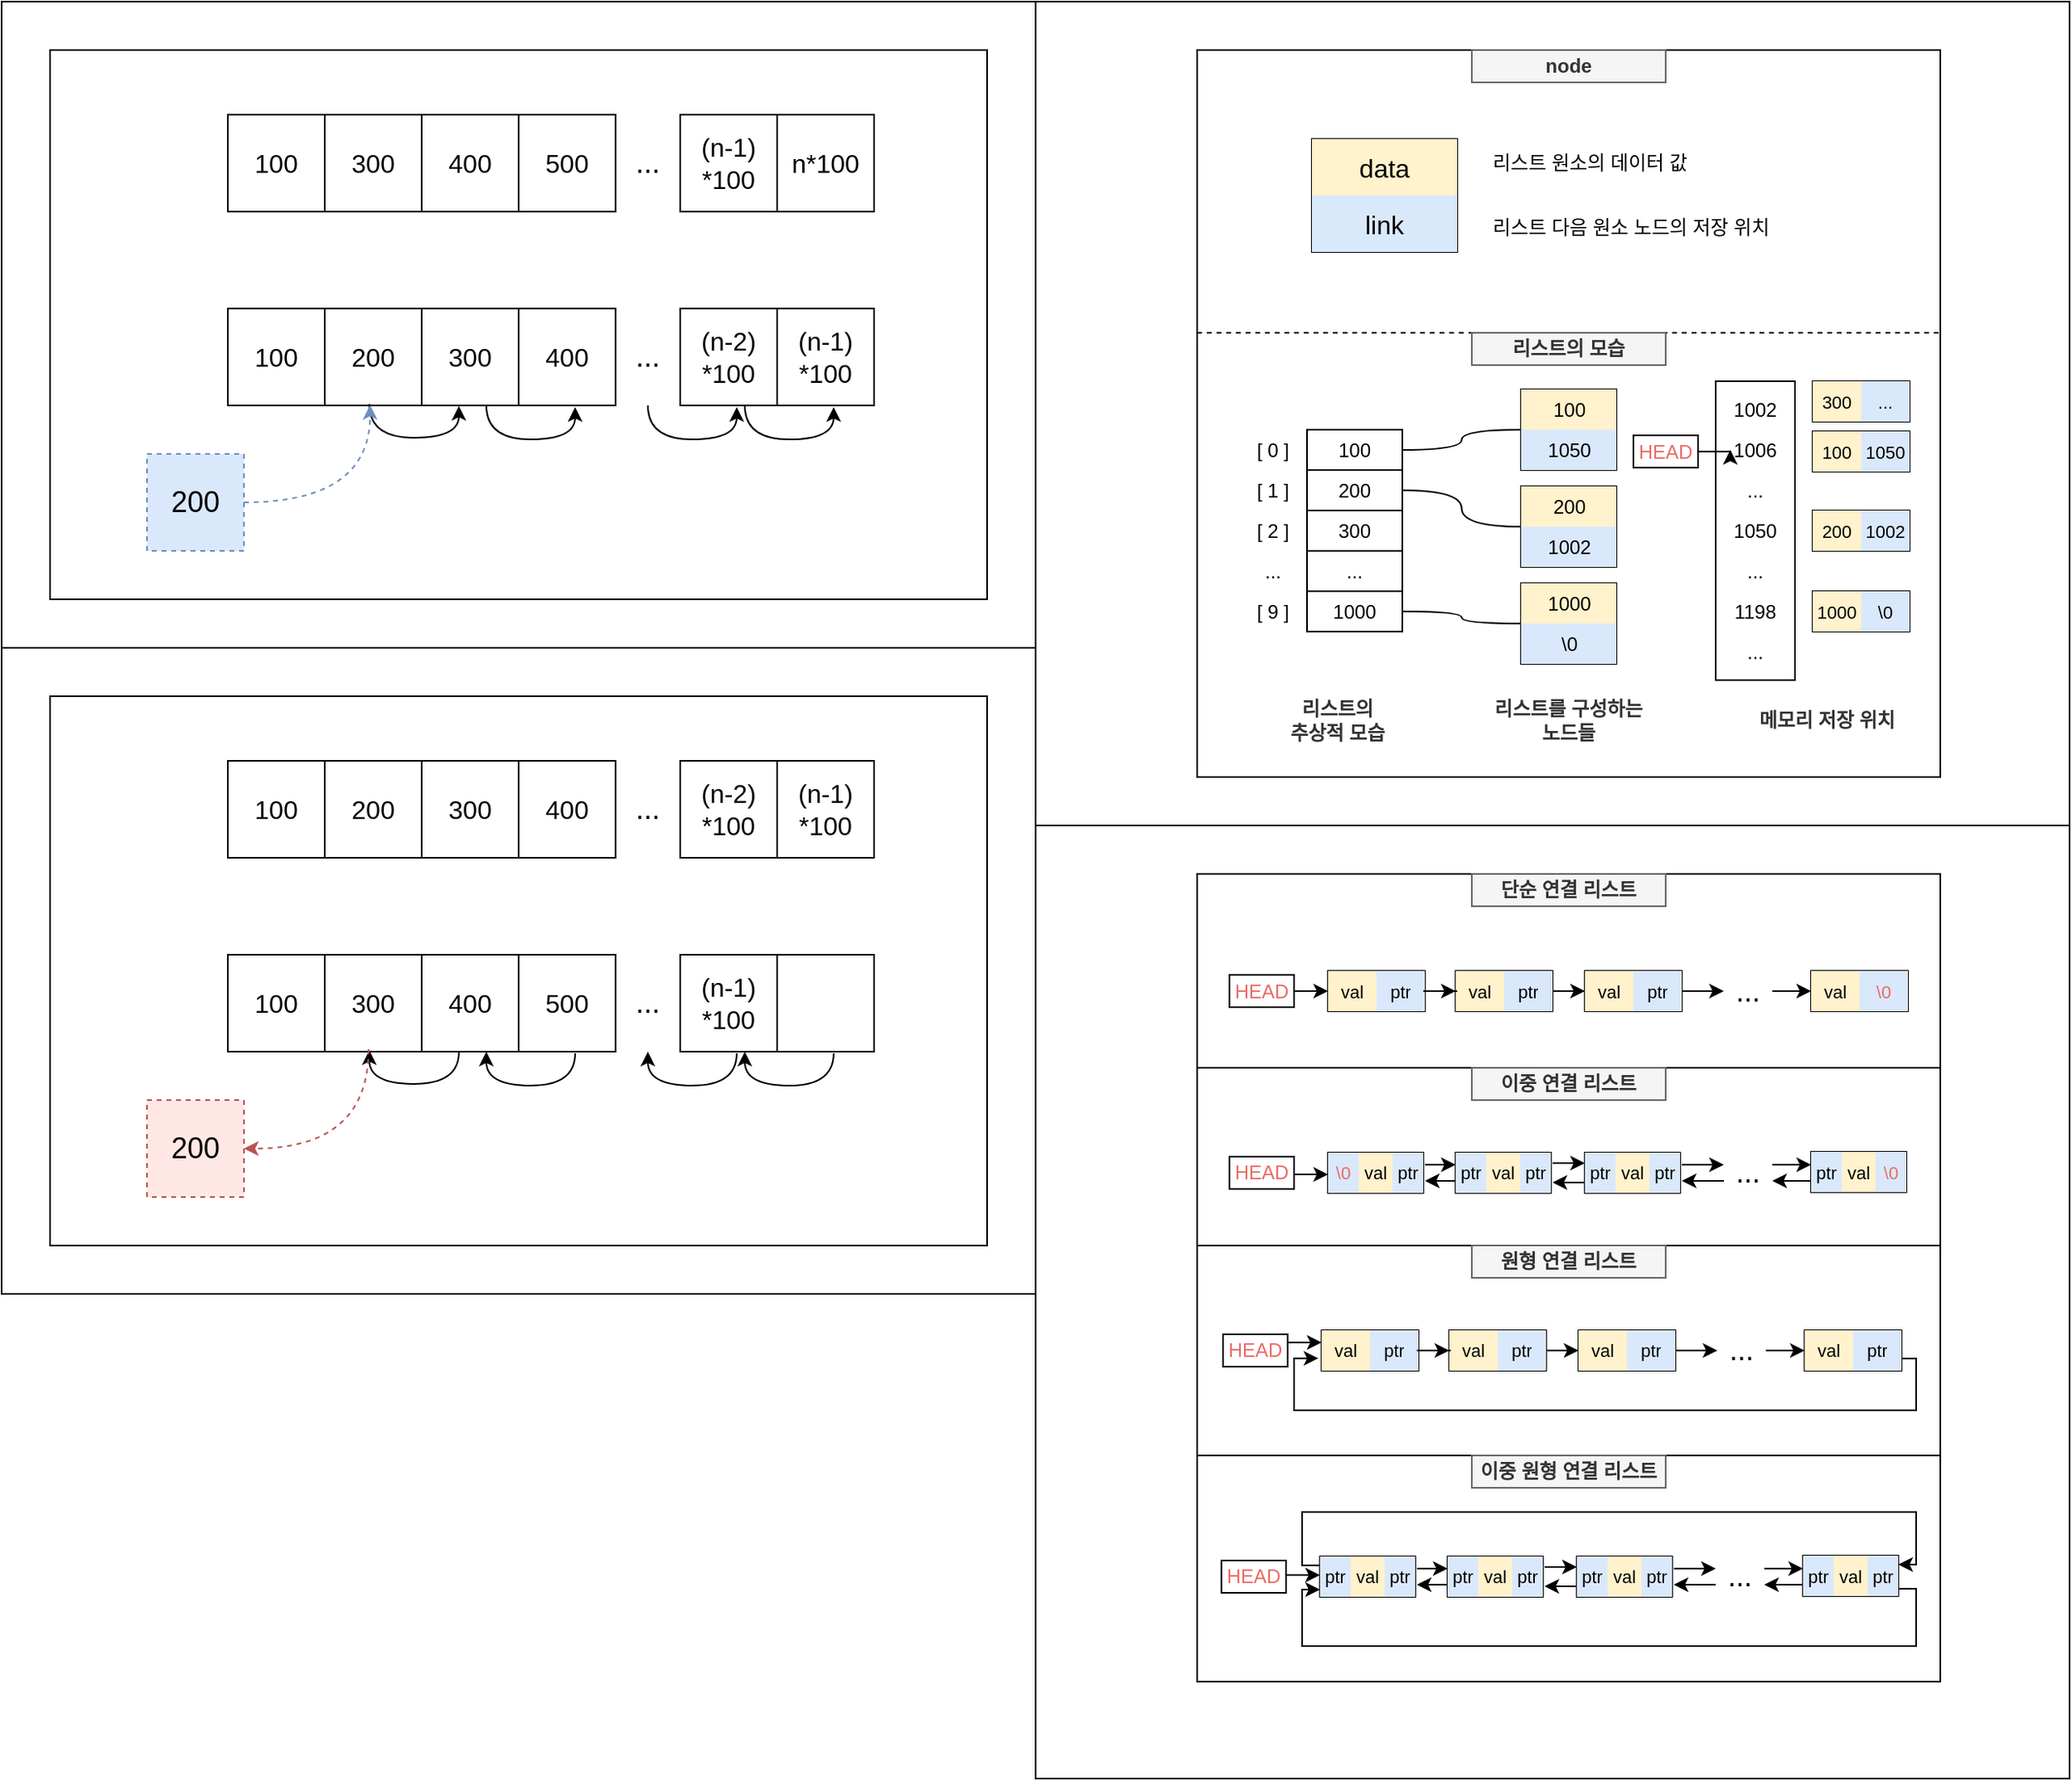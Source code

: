 <mxfile version="24.7.17">
  <diagram name="페이지-1" id="OwQ4uWkILFtKZfJUjsBN">
    <mxGraphModel dx="922" dy="540" grid="1" gridSize="10" guides="1" tooltips="1" connect="1" arrows="1" fold="1" page="1" pageScale="1" pageWidth="827" pageHeight="1169" math="0" shadow="0">
      <root>
        <mxCell id="0" />
        <mxCell id="1" parent="0" />
        <mxCell id="nRilxqQP9LvpIdj3FOjO-86" value="" style="rounded=0;whiteSpace=wrap;html=1;" vertex="1" parent="1">
          <mxGeometry x="700" y="450" width="640" height="510" as="geometry" />
        </mxCell>
        <mxCell id="nRilxqQP9LvpIdj3FOjO-42" value="" style="rounded=0;whiteSpace=wrap;html=1;" vertex="1" parent="1">
          <mxGeometry x="60" y="450" width="640" height="400" as="geometry" />
        </mxCell>
        <mxCell id="nRilxqQP9LvpIdj3FOjO-41" value="" style="rounded=0;whiteSpace=wrap;html=1;" vertex="1" parent="1">
          <mxGeometry x="90" y="480" width="580" height="340" as="geometry" />
        </mxCell>
        <mxCell id="nRilxqQP9LvpIdj3FOjO-1" value="" style="shape=table;startSize=0;container=1;collapsible=0;childLayout=tableLayout;fontSize=16;" vertex="1" parent="1">
          <mxGeometry x="200" y="520" width="240" height="60" as="geometry" />
        </mxCell>
        <mxCell id="nRilxqQP9LvpIdj3FOjO-2" value="" style="shape=tableRow;horizontal=0;startSize=0;swimlaneHead=0;swimlaneBody=0;strokeColor=inherit;top=0;left=0;bottom=0;right=0;collapsible=0;dropTarget=0;fillColor=none;points=[[0,0.5],[1,0.5]];portConstraint=eastwest;fontSize=16;" vertex="1" parent="nRilxqQP9LvpIdj3FOjO-1">
          <mxGeometry width="240" height="60" as="geometry" />
        </mxCell>
        <mxCell id="nRilxqQP9LvpIdj3FOjO-3" value="100" style="shape=partialRectangle;html=1;whiteSpace=wrap;connectable=0;strokeColor=inherit;overflow=hidden;fillColor=none;top=0;left=0;bottom=0;right=0;pointerEvents=1;fontSize=16;" vertex="1" parent="nRilxqQP9LvpIdj3FOjO-2">
          <mxGeometry width="60" height="60" as="geometry">
            <mxRectangle width="60" height="60" as="alternateBounds" />
          </mxGeometry>
        </mxCell>
        <mxCell id="nRilxqQP9LvpIdj3FOjO-4" value="300" style="shape=partialRectangle;html=1;whiteSpace=wrap;connectable=0;strokeColor=inherit;overflow=hidden;fillColor=none;top=0;left=0;bottom=0;right=0;pointerEvents=1;fontSize=16;" vertex="1" parent="nRilxqQP9LvpIdj3FOjO-2">
          <mxGeometry x="60" width="60" height="60" as="geometry">
            <mxRectangle width="60" height="60" as="alternateBounds" />
          </mxGeometry>
        </mxCell>
        <mxCell id="nRilxqQP9LvpIdj3FOjO-5" value="400" style="shape=partialRectangle;html=1;whiteSpace=wrap;connectable=0;strokeColor=inherit;overflow=hidden;fillColor=none;top=0;left=0;bottom=0;right=0;pointerEvents=1;fontSize=16;" vertex="1" parent="nRilxqQP9LvpIdj3FOjO-2">
          <mxGeometry x="120" width="60" height="60" as="geometry">
            <mxRectangle width="60" height="60" as="alternateBounds" />
          </mxGeometry>
        </mxCell>
        <mxCell id="nRilxqQP9LvpIdj3FOjO-14" value="500" style="shape=partialRectangle;html=1;whiteSpace=wrap;connectable=0;strokeColor=inherit;overflow=hidden;fillColor=none;top=0;left=0;bottom=0;right=0;pointerEvents=1;fontSize=16;" vertex="1" parent="nRilxqQP9LvpIdj3FOjO-2">
          <mxGeometry x="180" width="60" height="60" as="geometry">
            <mxRectangle width="60" height="60" as="alternateBounds" />
          </mxGeometry>
        </mxCell>
        <mxCell id="nRilxqQP9LvpIdj3FOjO-15" value="" style="shape=table;startSize=0;container=1;collapsible=0;childLayout=tableLayout;fontSize=16;" vertex="1" parent="1">
          <mxGeometry x="480" y="520" width="120" height="60" as="geometry" />
        </mxCell>
        <mxCell id="nRilxqQP9LvpIdj3FOjO-16" value="" style="shape=tableRow;horizontal=0;startSize=0;swimlaneHead=0;swimlaneBody=0;strokeColor=inherit;top=0;left=0;bottom=0;right=0;collapsible=0;dropTarget=0;fillColor=none;points=[[0,0.5],[1,0.5]];portConstraint=eastwest;fontSize=16;" vertex="1" parent="nRilxqQP9LvpIdj3FOjO-15">
          <mxGeometry width="120" height="60" as="geometry" />
        </mxCell>
        <mxCell id="nRilxqQP9LvpIdj3FOjO-17" value="(n-1)&lt;div&gt;*100&lt;/div&gt;" style="shape=partialRectangle;html=1;whiteSpace=wrap;connectable=0;strokeColor=inherit;overflow=hidden;fillColor=none;top=0;left=0;bottom=0;right=0;pointerEvents=1;fontSize=16;" vertex="1" parent="nRilxqQP9LvpIdj3FOjO-16">
          <mxGeometry width="60" height="60" as="geometry">
            <mxRectangle width="60" height="60" as="alternateBounds" />
          </mxGeometry>
        </mxCell>
        <mxCell id="nRilxqQP9LvpIdj3FOjO-18" value="n*100" style="shape=partialRectangle;html=1;whiteSpace=wrap;connectable=0;strokeColor=inherit;overflow=hidden;fillColor=none;top=0;left=0;bottom=0;right=0;pointerEvents=1;fontSize=16;" vertex="1" parent="nRilxqQP9LvpIdj3FOjO-16">
          <mxGeometry x="60" width="60" height="60" as="geometry">
            <mxRectangle width="60" height="60" as="alternateBounds" />
          </mxGeometry>
        </mxCell>
        <mxCell id="nRilxqQP9LvpIdj3FOjO-21" value="" style="shape=table;startSize=0;container=1;collapsible=0;childLayout=tableLayout;fontSize=16;" vertex="1" parent="1">
          <mxGeometry x="200" y="640" width="240" height="60" as="geometry" />
        </mxCell>
        <mxCell id="nRilxqQP9LvpIdj3FOjO-22" value="" style="shape=tableRow;horizontal=0;startSize=0;swimlaneHead=0;swimlaneBody=0;strokeColor=inherit;top=0;left=0;bottom=0;right=0;collapsible=0;dropTarget=0;fillColor=none;points=[[0,0.5],[1,0.5]];portConstraint=eastwest;fontSize=16;" vertex="1" parent="nRilxqQP9LvpIdj3FOjO-21">
          <mxGeometry width="240" height="60" as="geometry" />
        </mxCell>
        <mxCell id="nRilxqQP9LvpIdj3FOjO-23" value="100" style="shape=partialRectangle;html=1;whiteSpace=wrap;connectable=0;strokeColor=inherit;overflow=hidden;fillColor=none;top=0;left=0;bottom=0;right=0;pointerEvents=1;fontSize=16;" vertex="1" parent="nRilxqQP9LvpIdj3FOjO-22">
          <mxGeometry width="60" height="60" as="geometry">
            <mxRectangle width="60" height="60" as="alternateBounds" />
          </mxGeometry>
        </mxCell>
        <mxCell id="nRilxqQP9LvpIdj3FOjO-24" value="200" style="shape=partialRectangle;html=1;whiteSpace=wrap;connectable=0;strokeColor=inherit;overflow=hidden;fillColor=none;top=0;left=0;bottom=0;right=0;pointerEvents=1;fontSize=16;" vertex="1" parent="nRilxqQP9LvpIdj3FOjO-22">
          <mxGeometry x="60" width="60" height="60" as="geometry">
            <mxRectangle width="60" height="60" as="alternateBounds" />
          </mxGeometry>
        </mxCell>
        <mxCell id="nRilxqQP9LvpIdj3FOjO-25" value="300" style="shape=partialRectangle;html=1;whiteSpace=wrap;connectable=0;strokeColor=inherit;overflow=hidden;fillColor=none;top=0;left=0;bottom=0;right=0;pointerEvents=1;fontSize=16;" vertex="1" parent="nRilxqQP9LvpIdj3FOjO-22">
          <mxGeometry x="120" width="60" height="60" as="geometry">
            <mxRectangle width="60" height="60" as="alternateBounds" />
          </mxGeometry>
        </mxCell>
        <mxCell id="nRilxqQP9LvpIdj3FOjO-26" value="400" style="shape=partialRectangle;html=1;whiteSpace=wrap;connectable=0;strokeColor=inherit;overflow=hidden;fillColor=none;top=0;left=0;bottom=0;right=0;pointerEvents=1;fontSize=16;" vertex="1" parent="nRilxqQP9LvpIdj3FOjO-22">
          <mxGeometry x="180" width="60" height="60" as="geometry">
            <mxRectangle width="60" height="60" as="alternateBounds" />
          </mxGeometry>
        </mxCell>
        <mxCell id="nRilxqQP9LvpIdj3FOjO-34" style="edgeStyle=orthogonalEdgeStyle;rounded=0;orthogonalLoop=1;jettySize=auto;html=1;exitX=0.365;exitY=0.986;exitDx=0;exitDy=0;entryX=0.596;entryY=1.005;entryDx=0;entryDy=0;entryPerimeter=0;curved=1;exitPerimeter=0;" edge="1" parent="nRilxqQP9LvpIdj3FOjO-21" source="nRilxqQP9LvpIdj3FOjO-22" target="nRilxqQP9LvpIdj3FOjO-22">
          <mxGeometry relative="1" as="geometry">
            <mxPoint x="90" y="140" as="sourcePoint" />
            <mxPoint x="168" y="80" as="targetPoint" />
            <Array as="points">
              <mxPoint x="88" y="80" />
              <mxPoint x="143" y="80" />
            </Array>
          </mxGeometry>
        </mxCell>
        <mxCell id="nRilxqQP9LvpIdj3FOjO-27" value="" style="shape=table;startSize=0;container=1;collapsible=0;childLayout=tableLayout;fontSize=16;" vertex="1" parent="1">
          <mxGeometry x="480" y="640" width="120" height="60" as="geometry" />
        </mxCell>
        <mxCell id="nRilxqQP9LvpIdj3FOjO-28" value="" style="shape=tableRow;horizontal=0;startSize=0;swimlaneHead=0;swimlaneBody=0;strokeColor=inherit;top=0;left=0;bottom=0;right=0;collapsible=0;dropTarget=0;fillColor=none;points=[[0,0.5],[1,0.5]];portConstraint=eastwest;fontSize=16;" vertex="1" parent="nRilxqQP9LvpIdj3FOjO-27">
          <mxGeometry width="120" height="60" as="geometry" />
        </mxCell>
        <mxCell id="nRilxqQP9LvpIdj3FOjO-29" value="(n-2)&lt;div&gt;*100&lt;/div&gt;" style="shape=partialRectangle;html=1;whiteSpace=wrap;connectable=0;strokeColor=inherit;overflow=hidden;fillColor=none;top=0;left=0;bottom=0;right=0;pointerEvents=1;fontSize=16;" vertex="1" parent="nRilxqQP9LvpIdj3FOjO-28">
          <mxGeometry width="60" height="60" as="geometry">
            <mxRectangle width="60" height="60" as="alternateBounds" />
          </mxGeometry>
        </mxCell>
        <mxCell id="nRilxqQP9LvpIdj3FOjO-30" value="(n-1)&lt;div&gt;*100&lt;/div&gt;" style="shape=partialRectangle;html=1;whiteSpace=wrap;connectable=0;strokeColor=inherit;overflow=hidden;fillColor=none;top=0;left=0;bottom=0;right=0;pointerEvents=1;fontSize=16;" vertex="1" parent="nRilxqQP9LvpIdj3FOjO-28">
          <mxGeometry x="60" width="60" height="60" as="geometry">
            <mxRectangle width="60" height="60" as="alternateBounds" />
          </mxGeometry>
        </mxCell>
        <mxCell id="nRilxqQP9LvpIdj3FOjO-32" value="&lt;font style=&quot;font-size: 18px;&quot;&gt;200&lt;/font&gt;" style="whiteSpace=wrap;html=1;aspect=fixed;fillColor=#dae8fc;strokeColor=#6c8ebf;dashed=1;" vertex="1" parent="1">
          <mxGeometry x="150" y="730" width="60" height="60" as="geometry" />
        </mxCell>
        <mxCell id="nRilxqQP9LvpIdj3FOjO-33" style="edgeStyle=orthogonalEdgeStyle;rounded=0;orthogonalLoop=1;jettySize=auto;html=1;exitX=1;exitY=0.5;exitDx=0;exitDy=0;entryX=0.367;entryY=0.995;entryDx=0;entryDy=0;entryPerimeter=0;curved=1;fillColor=#dae8fc;strokeColor=#6c8ebf;dashed=1;strokeWidth=1;" edge="1" parent="1" source="nRilxqQP9LvpIdj3FOjO-32" target="nRilxqQP9LvpIdj3FOjO-22">
          <mxGeometry relative="1" as="geometry" />
        </mxCell>
        <mxCell id="nRilxqQP9LvpIdj3FOjO-36" style="edgeStyle=orthogonalEdgeStyle;rounded=0;orthogonalLoop=1;jettySize=auto;html=1;exitX=0.365;exitY=0.986;exitDx=0;exitDy=0;entryX=0.596;entryY=1.005;entryDx=0;entryDy=0;entryPerimeter=0;curved=1;exitPerimeter=0;" edge="1" parent="1">
          <mxGeometry relative="1" as="geometry">
            <mxPoint x="360" y="700" as="sourcePoint" />
            <mxPoint x="415" y="701" as="targetPoint" />
            <Array as="points">
              <mxPoint x="360" y="721" />
              <mxPoint x="415" y="721" />
            </Array>
          </mxGeometry>
        </mxCell>
        <mxCell id="nRilxqQP9LvpIdj3FOjO-37" style="edgeStyle=orthogonalEdgeStyle;rounded=0;orthogonalLoop=1;jettySize=auto;html=1;exitX=0.365;exitY=0.986;exitDx=0;exitDy=0;entryX=0.596;entryY=1.005;entryDx=0;entryDy=0;entryPerimeter=0;curved=1;exitPerimeter=0;" edge="1" parent="1">
          <mxGeometry relative="1" as="geometry">
            <mxPoint x="460" y="700" as="sourcePoint" />
            <mxPoint x="515" y="701" as="targetPoint" />
            <Array as="points">
              <mxPoint x="460" y="721" />
              <mxPoint x="515" y="721" />
            </Array>
          </mxGeometry>
        </mxCell>
        <mxCell id="nRilxqQP9LvpIdj3FOjO-38" style="edgeStyle=orthogonalEdgeStyle;rounded=0;orthogonalLoop=1;jettySize=auto;html=1;exitX=0.365;exitY=0.986;exitDx=0;exitDy=0;entryX=0.596;entryY=1.005;entryDx=0;entryDy=0;entryPerimeter=0;curved=1;exitPerimeter=0;" edge="1" parent="1">
          <mxGeometry relative="1" as="geometry">
            <mxPoint x="520" y="700" as="sourcePoint" />
            <mxPoint x="575" y="701" as="targetPoint" />
            <Array as="points">
              <mxPoint x="520" y="721" />
              <mxPoint x="575" y="721" />
            </Array>
          </mxGeometry>
        </mxCell>
        <mxCell id="nRilxqQP9LvpIdj3FOjO-39" value="&lt;font style=&quot;font-size: 18px;&quot;&gt;...&lt;/font&gt;" style="whiteSpace=wrap;html=1;aspect=fixed;dashed=1;strokeColor=none;" vertex="1" parent="1">
          <mxGeometry x="445" y="535" width="30" height="30" as="geometry" />
        </mxCell>
        <mxCell id="nRilxqQP9LvpIdj3FOjO-40" value="&lt;font style=&quot;font-size: 18px;&quot;&gt;...&lt;/font&gt;" style="whiteSpace=wrap;html=1;aspect=fixed;dashed=1;strokeColor=none;" vertex="1" parent="1">
          <mxGeometry x="445" y="655" width="30" height="30" as="geometry" />
        </mxCell>
        <mxCell id="nRilxqQP9LvpIdj3FOjO-43" value="" style="rounded=0;whiteSpace=wrap;html=1;" vertex="1" parent="1">
          <mxGeometry x="60" y="850" width="640" height="400" as="geometry" />
        </mxCell>
        <mxCell id="nRilxqQP9LvpIdj3FOjO-44" value="" style="rounded=0;whiteSpace=wrap;html=1;" vertex="1" parent="1">
          <mxGeometry x="90" y="880" width="580" height="340" as="geometry" />
        </mxCell>
        <mxCell id="nRilxqQP9LvpIdj3FOjO-45" value="" style="shape=table;startSize=0;container=1;collapsible=0;childLayout=tableLayout;fontSize=16;" vertex="1" parent="1">
          <mxGeometry x="200" y="920" width="240" height="60" as="geometry" />
        </mxCell>
        <mxCell id="nRilxqQP9LvpIdj3FOjO-46" value="" style="shape=tableRow;horizontal=0;startSize=0;swimlaneHead=0;swimlaneBody=0;strokeColor=inherit;top=0;left=0;bottom=0;right=0;collapsible=0;dropTarget=0;fillColor=none;points=[[0,0.5],[1,0.5]];portConstraint=eastwest;fontSize=16;" vertex="1" parent="nRilxqQP9LvpIdj3FOjO-45">
          <mxGeometry width="240" height="60" as="geometry" />
        </mxCell>
        <mxCell id="nRilxqQP9LvpIdj3FOjO-47" value="100" style="shape=partialRectangle;html=1;whiteSpace=wrap;connectable=0;strokeColor=inherit;overflow=hidden;fillColor=none;top=0;left=0;bottom=0;right=0;pointerEvents=1;fontSize=16;" vertex="1" parent="nRilxqQP9LvpIdj3FOjO-46">
          <mxGeometry width="60" height="60" as="geometry">
            <mxRectangle width="60" height="60" as="alternateBounds" />
          </mxGeometry>
        </mxCell>
        <mxCell id="nRilxqQP9LvpIdj3FOjO-48" value="200" style="shape=partialRectangle;html=1;whiteSpace=wrap;connectable=0;strokeColor=inherit;overflow=hidden;fillColor=none;top=0;left=0;bottom=0;right=0;pointerEvents=1;fontSize=16;" vertex="1" parent="nRilxqQP9LvpIdj3FOjO-46">
          <mxGeometry x="60" width="60" height="60" as="geometry">
            <mxRectangle width="60" height="60" as="alternateBounds" />
          </mxGeometry>
        </mxCell>
        <mxCell id="nRilxqQP9LvpIdj3FOjO-49" value="300" style="shape=partialRectangle;html=1;whiteSpace=wrap;connectable=0;strokeColor=inherit;overflow=hidden;fillColor=none;top=0;left=0;bottom=0;right=0;pointerEvents=1;fontSize=16;" vertex="1" parent="nRilxqQP9LvpIdj3FOjO-46">
          <mxGeometry x="120" width="60" height="60" as="geometry">
            <mxRectangle width="60" height="60" as="alternateBounds" />
          </mxGeometry>
        </mxCell>
        <mxCell id="nRilxqQP9LvpIdj3FOjO-50" value="400" style="shape=partialRectangle;html=1;whiteSpace=wrap;connectable=0;strokeColor=inherit;overflow=hidden;fillColor=none;top=0;left=0;bottom=0;right=0;pointerEvents=1;fontSize=16;" vertex="1" parent="nRilxqQP9LvpIdj3FOjO-46">
          <mxGeometry x="180" width="60" height="60" as="geometry">
            <mxRectangle width="60" height="60" as="alternateBounds" />
          </mxGeometry>
        </mxCell>
        <mxCell id="nRilxqQP9LvpIdj3FOjO-51" value="" style="shape=table;startSize=0;container=1;collapsible=0;childLayout=tableLayout;fontSize=16;" vertex="1" parent="1">
          <mxGeometry x="480" y="920" width="120" height="60" as="geometry" />
        </mxCell>
        <mxCell id="nRilxqQP9LvpIdj3FOjO-52" value="" style="shape=tableRow;horizontal=0;startSize=0;swimlaneHead=0;swimlaneBody=0;strokeColor=inherit;top=0;left=0;bottom=0;right=0;collapsible=0;dropTarget=0;fillColor=none;points=[[0,0.5],[1,0.5]];portConstraint=eastwest;fontSize=16;" vertex="1" parent="nRilxqQP9LvpIdj3FOjO-51">
          <mxGeometry width="120" height="60" as="geometry" />
        </mxCell>
        <mxCell id="nRilxqQP9LvpIdj3FOjO-53" value="(n-2)&lt;div&gt;*100&lt;/div&gt;" style="shape=partialRectangle;html=1;whiteSpace=wrap;connectable=0;strokeColor=inherit;overflow=hidden;fillColor=none;top=0;left=0;bottom=0;right=0;pointerEvents=1;fontSize=16;" vertex="1" parent="nRilxqQP9LvpIdj3FOjO-52">
          <mxGeometry width="60" height="60" as="geometry">
            <mxRectangle width="60" height="60" as="alternateBounds" />
          </mxGeometry>
        </mxCell>
        <mxCell id="nRilxqQP9LvpIdj3FOjO-54" value="(n-1)&lt;div&gt;*100&lt;/div&gt;" style="shape=partialRectangle;html=1;whiteSpace=wrap;connectable=0;strokeColor=inherit;overflow=hidden;fillColor=none;top=0;left=0;bottom=0;right=0;pointerEvents=1;fontSize=16;" vertex="1" parent="nRilxqQP9LvpIdj3FOjO-52">
          <mxGeometry x="60" width="60" height="60" as="geometry">
            <mxRectangle width="60" height="60" as="alternateBounds" />
          </mxGeometry>
        </mxCell>
        <mxCell id="nRilxqQP9LvpIdj3FOjO-55" value="" style="shape=table;startSize=0;container=1;collapsible=0;childLayout=tableLayout;fontSize=16;" vertex="1" parent="1">
          <mxGeometry x="200" y="1040" width="240" height="60" as="geometry" />
        </mxCell>
        <mxCell id="nRilxqQP9LvpIdj3FOjO-56" value="" style="shape=tableRow;horizontal=0;startSize=0;swimlaneHead=0;swimlaneBody=0;strokeColor=inherit;top=0;left=0;bottom=0;right=0;collapsible=0;dropTarget=0;fillColor=none;points=[[0,0.5],[1,0.5]];portConstraint=eastwest;fontSize=16;" vertex="1" parent="nRilxqQP9LvpIdj3FOjO-55">
          <mxGeometry width="240" height="60" as="geometry" />
        </mxCell>
        <mxCell id="nRilxqQP9LvpIdj3FOjO-57" value="100" style="shape=partialRectangle;html=1;whiteSpace=wrap;connectable=0;strokeColor=inherit;overflow=hidden;fillColor=none;top=0;left=0;bottom=0;right=0;pointerEvents=1;fontSize=16;" vertex="1" parent="nRilxqQP9LvpIdj3FOjO-56">
          <mxGeometry width="60" height="60" as="geometry">
            <mxRectangle width="60" height="60" as="alternateBounds" />
          </mxGeometry>
        </mxCell>
        <mxCell id="nRilxqQP9LvpIdj3FOjO-58" value="300" style="shape=partialRectangle;html=1;whiteSpace=wrap;connectable=0;strokeColor=inherit;overflow=hidden;fillColor=none;top=0;left=0;bottom=0;right=0;pointerEvents=1;fontSize=16;" vertex="1" parent="nRilxqQP9LvpIdj3FOjO-56">
          <mxGeometry x="60" width="60" height="60" as="geometry">
            <mxRectangle width="60" height="60" as="alternateBounds" />
          </mxGeometry>
        </mxCell>
        <mxCell id="nRilxqQP9LvpIdj3FOjO-59" value="400" style="shape=partialRectangle;html=1;whiteSpace=wrap;connectable=0;strokeColor=inherit;overflow=hidden;fillColor=none;top=0;left=0;bottom=0;right=0;pointerEvents=1;fontSize=16;" vertex="1" parent="nRilxqQP9LvpIdj3FOjO-56">
          <mxGeometry x="120" width="60" height="60" as="geometry">
            <mxRectangle width="60" height="60" as="alternateBounds" />
          </mxGeometry>
        </mxCell>
        <mxCell id="nRilxqQP9LvpIdj3FOjO-60" value="500" style="shape=partialRectangle;html=1;whiteSpace=wrap;connectable=0;strokeColor=inherit;overflow=hidden;fillColor=none;top=0;left=0;bottom=0;right=0;pointerEvents=1;fontSize=16;" vertex="1" parent="nRilxqQP9LvpIdj3FOjO-56">
          <mxGeometry x="180" width="60" height="60" as="geometry">
            <mxRectangle width="60" height="60" as="alternateBounds" />
          </mxGeometry>
        </mxCell>
        <mxCell id="nRilxqQP9LvpIdj3FOjO-61" style="edgeStyle=orthogonalEdgeStyle;rounded=0;orthogonalLoop=1;jettySize=auto;html=1;exitX=0.596;exitY=1.005;exitDx=0;exitDy=0;entryX=0.365;entryY=0.986;entryDx=0;entryDy=0;entryPerimeter=0;curved=1;exitPerimeter=0;" edge="1" parent="nRilxqQP9LvpIdj3FOjO-55" source="nRilxqQP9LvpIdj3FOjO-56" target="nRilxqQP9LvpIdj3FOjO-56">
          <mxGeometry relative="1" as="geometry">
            <mxPoint x="168" y="80" as="sourcePoint" />
            <mxPoint x="90" y="140" as="targetPoint" />
            <Array as="points">
              <mxPoint x="143" y="80" />
              <mxPoint x="88" y="80" />
            </Array>
          </mxGeometry>
        </mxCell>
        <mxCell id="nRilxqQP9LvpIdj3FOjO-62" value="" style="shape=table;startSize=0;container=1;collapsible=0;childLayout=tableLayout;fontSize=16;" vertex="1" parent="1">
          <mxGeometry x="480" y="1040" width="120" height="60" as="geometry" />
        </mxCell>
        <mxCell id="nRilxqQP9LvpIdj3FOjO-63" value="" style="shape=tableRow;horizontal=0;startSize=0;swimlaneHead=0;swimlaneBody=0;strokeColor=inherit;top=0;left=0;bottom=0;right=0;collapsible=0;dropTarget=0;fillColor=none;points=[[0,0.5],[1,0.5]];portConstraint=eastwest;fontSize=16;" vertex="1" parent="nRilxqQP9LvpIdj3FOjO-62">
          <mxGeometry width="120" height="60" as="geometry" />
        </mxCell>
        <mxCell id="nRilxqQP9LvpIdj3FOjO-64" value="(n-1)&lt;div&gt;*100&lt;/div&gt;" style="shape=partialRectangle;html=1;whiteSpace=wrap;connectable=0;strokeColor=inherit;overflow=hidden;fillColor=none;top=0;left=0;bottom=0;right=0;pointerEvents=1;fontSize=16;" vertex="1" parent="nRilxqQP9LvpIdj3FOjO-63">
          <mxGeometry width="60" height="60" as="geometry">
            <mxRectangle width="60" height="60" as="alternateBounds" />
          </mxGeometry>
        </mxCell>
        <mxCell id="nRilxqQP9LvpIdj3FOjO-65" value="" style="shape=partialRectangle;html=1;whiteSpace=wrap;connectable=0;strokeColor=inherit;overflow=hidden;fillColor=none;top=0;left=0;bottom=0;right=0;pointerEvents=1;fontSize=16;" vertex="1" parent="nRilxqQP9LvpIdj3FOjO-63">
          <mxGeometry x="60" width="60" height="60" as="geometry">
            <mxRectangle width="60" height="60" as="alternateBounds" />
          </mxGeometry>
        </mxCell>
        <mxCell id="nRilxqQP9LvpIdj3FOjO-66" value="&lt;font style=&quot;font-size: 18px;&quot;&gt;200&lt;/font&gt;" style="whiteSpace=wrap;html=1;aspect=fixed;fillColor=#ffe7e5;strokeColor=#b85450;dashed=1;" vertex="1" parent="1">
          <mxGeometry x="150" y="1130" width="60" height="60" as="geometry" />
        </mxCell>
        <mxCell id="nRilxqQP9LvpIdj3FOjO-67" style="edgeStyle=orthogonalEdgeStyle;rounded=0;orthogonalLoop=1;jettySize=auto;html=1;exitX=0.363;exitY=0.976;exitDx=0;exitDy=0;entryX=1;entryY=0.5;entryDx=0;entryDy=0;curved=1;fillColor=#f8cecc;strokeColor=#b85450;dashed=1;strokeWidth=1;exitPerimeter=0;" edge="1" parent="1" source="nRilxqQP9LvpIdj3FOjO-55" target="nRilxqQP9LvpIdj3FOjO-66">
          <mxGeometry relative="1" as="geometry">
            <mxPoint x="251.491" y="1141.529" as="sourcePoint" />
            <mxPoint x="329.571" y="1201.829" as="targetPoint" />
          </mxGeometry>
        </mxCell>
        <mxCell id="nRilxqQP9LvpIdj3FOjO-68" style="edgeStyle=orthogonalEdgeStyle;rounded=0;orthogonalLoop=1;jettySize=auto;html=1;exitX=0.365;exitY=0.986;exitDx=0;exitDy=0;entryX=0.596;entryY=1.005;entryDx=0;entryDy=0;entryPerimeter=0;curved=1;exitPerimeter=0;" edge="1" parent="1">
          <mxGeometry relative="1" as="geometry">
            <mxPoint x="415" y="1101" as="sourcePoint" />
            <mxPoint x="360" y="1100" as="targetPoint" />
            <Array as="points">
              <mxPoint x="415" y="1121" />
              <mxPoint x="360" y="1121" />
            </Array>
          </mxGeometry>
        </mxCell>
        <mxCell id="nRilxqQP9LvpIdj3FOjO-69" style="edgeStyle=orthogonalEdgeStyle;rounded=0;orthogonalLoop=1;jettySize=auto;html=1;exitX=0.365;exitY=0.986;exitDx=0;exitDy=0;entryX=0.596;entryY=1.005;entryDx=0;entryDy=0;entryPerimeter=0;curved=1;exitPerimeter=0;" edge="1" parent="1">
          <mxGeometry relative="1" as="geometry">
            <mxPoint x="515" y="1101" as="sourcePoint" />
            <mxPoint x="460" y="1100" as="targetPoint" />
            <Array as="points">
              <mxPoint x="515" y="1121" />
              <mxPoint x="460" y="1121" />
            </Array>
          </mxGeometry>
        </mxCell>
        <mxCell id="nRilxqQP9LvpIdj3FOjO-70" style="edgeStyle=orthogonalEdgeStyle;rounded=0;orthogonalLoop=1;jettySize=auto;html=1;exitX=0.365;exitY=0.986;exitDx=0;exitDy=0;entryX=0.596;entryY=1.005;entryDx=0;entryDy=0;entryPerimeter=0;curved=1;exitPerimeter=0;" edge="1" parent="1">
          <mxGeometry relative="1" as="geometry">
            <mxPoint x="575" y="1101" as="sourcePoint" />
            <mxPoint x="520" y="1100" as="targetPoint" />
            <Array as="points">
              <mxPoint x="575" y="1121" />
              <mxPoint x="520" y="1121" />
            </Array>
          </mxGeometry>
        </mxCell>
        <mxCell id="nRilxqQP9LvpIdj3FOjO-71" value="&lt;font style=&quot;font-size: 18px;&quot;&gt;...&lt;/font&gt;" style="whiteSpace=wrap;html=1;aspect=fixed;dashed=1;strokeColor=none;" vertex="1" parent="1">
          <mxGeometry x="445" y="935" width="30" height="30" as="geometry" />
        </mxCell>
        <mxCell id="nRilxqQP9LvpIdj3FOjO-72" value="&lt;font style=&quot;font-size: 18px;&quot;&gt;...&lt;/font&gt;" style="whiteSpace=wrap;html=1;aspect=fixed;dashed=1;strokeColor=none;" vertex="1" parent="1">
          <mxGeometry x="445" y="1055" width="30" height="30" as="geometry" />
        </mxCell>
        <mxCell id="nRilxqQP9LvpIdj3FOjO-89" value="" style="rounded=0;whiteSpace=wrap;html=1;" vertex="1" parent="1">
          <mxGeometry x="800" y="480" width="460" height="450" as="geometry" />
        </mxCell>
        <mxCell id="nRilxqQP9LvpIdj3FOjO-73" value="" style="shape=table;startSize=0;container=1;collapsible=0;childLayout=tableLayout;fontSize=16;" vertex="1" parent="1">
          <mxGeometry x="871" y="535" width="90" height="70" as="geometry" />
        </mxCell>
        <mxCell id="nRilxqQP9LvpIdj3FOjO-74" value="" style="shape=tableRow;horizontal=0;startSize=0;swimlaneHead=0;swimlaneBody=0;strokeColor=inherit;top=0;left=0;bottom=0;right=0;collapsible=0;dropTarget=0;fillColor=none;points=[[0,0.5],[1,0.5]];portConstraint=eastwest;fontSize=16;" vertex="1" parent="nRilxqQP9LvpIdj3FOjO-73">
          <mxGeometry width="90" height="35" as="geometry" />
        </mxCell>
        <mxCell id="nRilxqQP9LvpIdj3FOjO-75" value="data" style="shape=partialRectangle;html=1;whiteSpace=wrap;connectable=0;strokeColor=#d6b656;overflow=hidden;fillColor=#fff2cc;top=0;left=0;bottom=0;right=0;pointerEvents=1;fontSize=16;" vertex="1" parent="nRilxqQP9LvpIdj3FOjO-74">
          <mxGeometry width="90" height="35" as="geometry">
            <mxRectangle width="90" height="35" as="alternateBounds" />
          </mxGeometry>
        </mxCell>
        <mxCell id="nRilxqQP9LvpIdj3FOjO-78" value="" style="shape=tableRow;horizontal=0;startSize=0;swimlaneHead=0;swimlaneBody=0;strokeColor=inherit;top=0;left=0;bottom=0;right=0;collapsible=0;dropTarget=0;fillColor=none;points=[[0,0.5],[1,0.5]];portConstraint=eastwest;fontSize=16;" vertex="1" parent="nRilxqQP9LvpIdj3FOjO-73">
          <mxGeometry y="35" width="90" height="35" as="geometry" />
        </mxCell>
        <mxCell id="nRilxqQP9LvpIdj3FOjO-79" value="link" style="shape=partialRectangle;html=1;whiteSpace=wrap;connectable=0;strokeColor=#6c8ebf;overflow=hidden;fillColor=#dae8fc;top=0;left=0;bottom=0;right=0;pointerEvents=1;fontSize=16;" vertex="1" parent="nRilxqQP9LvpIdj3FOjO-78">
          <mxGeometry width="90" height="35" as="geometry">
            <mxRectangle width="90" height="35" as="alternateBounds" />
          </mxGeometry>
        </mxCell>
        <mxCell id="nRilxqQP9LvpIdj3FOjO-87" value="리스트 원소의 데이터 값" style="text;strokeColor=none;align=left;fillColor=none;html=1;verticalAlign=middle;whiteSpace=wrap;rounded=0;" vertex="1" parent="1">
          <mxGeometry x="981" y="535" width="260" height="30" as="geometry" />
        </mxCell>
        <mxCell id="nRilxqQP9LvpIdj3FOjO-88" value="리스트 다음 원소 노드의 저장 위치" style="text;strokeColor=none;align=left;fillColor=none;html=1;verticalAlign=middle;whiteSpace=wrap;rounded=0;" vertex="1" parent="1">
          <mxGeometry x="981" y="575" width="260" height="30" as="geometry" />
        </mxCell>
        <mxCell id="nRilxqQP9LvpIdj3FOjO-91" value="&lt;b&gt;node&lt;/b&gt;" style="rounded=0;whiteSpace=wrap;html=1;fillColor=#f5f5f5;fontColor=#333333;strokeColor=#666666;" vertex="1" parent="1">
          <mxGeometry x="970" y="480" width="120" height="20" as="geometry" />
        </mxCell>
        <mxCell id="nRilxqQP9LvpIdj3FOjO-93" value="" style="endArrow=none;dashed=1;html=1;rounded=0;exitX=0;exitY=0.5;exitDx=0;exitDy=0;entryX=1;entryY=0.5;entryDx=0;entryDy=0;" edge="1" parent="1">
          <mxGeometry width="50" height="50" relative="1" as="geometry">
            <mxPoint x="800" y="655" as="sourcePoint" />
            <mxPoint x="1260" y="655" as="targetPoint" />
          </mxGeometry>
        </mxCell>
        <mxCell id="nRilxqQP9LvpIdj3FOjO-94" value="&lt;b&gt;리스트의 모습&lt;/b&gt;" style="rounded=0;whiteSpace=wrap;html=1;fillColor=#f5f5f5;fontColor=#333333;strokeColor=#666666;" vertex="1" parent="1">
          <mxGeometry x="970" y="655" width="120" height="20" as="geometry" />
        </mxCell>
        <mxCell id="nRilxqQP9LvpIdj3FOjO-95" value="" style="shape=table;startSize=0;container=1;collapsible=0;childLayout=tableLayout;fontSize=12;" vertex="1" parent="1">
          <mxGeometry x="1000.5" y="690" width="59" height="50" as="geometry" />
        </mxCell>
        <mxCell id="nRilxqQP9LvpIdj3FOjO-96" value="" style="shape=tableRow;horizontal=0;startSize=0;swimlaneHead=0;swimlaneBody=0;strokeColor=inherit;top=0;left=0;bottom=0;right=0;collapsible=0;dropTarget=0;fillColor=none;points=[[0,0.5],[1,0.5]];portConstraint=eastwest;fontSize=16;" vertex="1" parent="nRilxqQP9LvpIdj3FOjO-95">
          <mxGeometry width="59" height="25" as="geometry" />
        </mxCell>
        <mxCell id="nRilxqQP9LvpIdj3FOjO-97" value="100" style="shape=partialRectangle;html=1;whiteSpace=wrap;connectable=0;strokeColor=#d6b656;overflow=hidden;fillColor=#fff2cc;top=0;left=0;bottom=0;right=0;pointerEvents=1;fontSize=12;" vertex="1" parent="nRilxqQP9LvpIdj3FOjO-96">
          <mxGeometry width="59" height="25" as="geometry">
            <mxRectangle width="59" height="25" as="alternateBounds" />
          </mxGeometry>
        </mxCell>
        <mxCell id="nRilxqQP9LvpIdj3FOjO-98" value="" style="shape=tableRow;horizontal=0;startSize=0;swimlaneHead=0;swimlaneBody=0;strokeColor=inherit;top=0;left=0;bottom=0;right=0;collapsible=0;dropTarget=0;fillColor=none;points=[[0,0.5],[1,0.5]];portConstraint=eastwest;fontSize=16;" vertex="1" parent="nRilxqQP9LvpIdj3FOjO-95">
          <mxGeometry y="25" width="59" height="25" as="geometry" />
        </mxCell>
        <mxCell id="nRilxqQP9LvpIdj3FOjO-99" value="1050" style="shape=partialRectangle;html=1;whiteSpace=wrap;connectable=0;strokeColor=#6c8ebf;overflow=hidden;fillColor=#dae8fc;top=0;left=0;bottom=0;right=0;pointerEvents=1;fontSize=12;" vertex="1" parent="nRilxqQP9LvpIdj3FOjO-98">
          <mxGeometry width="59" height="25" as="geometry">
            <mxRectangle width="59" height="25" as="alternateBounds" />
          </mxGeometry>
        </mxCell>
        <mxCell id="nRilxqQP9LvpIdj3FOjO-100" value="" style="shape=table;startSize=0;container=1;collapsible=0;childLayout=tableLayout;fontSize=12;" vertex="1" parent="1">
          <mxGeometry x="868" y="715" width="59" height="125" as="geometry" />
        </mxCell>
        <mxCell id="nRilxqQP9LvpIdj3FOjO-101" value="" style="shape=tableRow;horizontal=0;startSize=0;swimlaneHead=0;swimlaneBody=0;strokeColor=inherit;top=0;left=0;bottom=0;right=0;collapsible=0;dropTarget=0;fillColor=none;points=[[0,0.5],[1,0.5]];portConstraint=eastwest;fontSize=16;" vertex="1" parent="nRilxqQP9LvpIdj3FOjO-100">
          <mxGeometry width="59" height="25" as="geometry" />
        </mxCell>
        <mxCell id="nRilxqQP9LvpIdj3FOjO-102" value="100" style="shape=partialRectangle;html=1;whiteSpace=wrap;connectable=0;strokeColor=inherit;overflow=hidden;fillColor=none;top=0;left=0;bottom=0;right=0;pointerEvents=1;fontSize=12;" vertex="1" parent="nRilxqQP9LvpIdj3FOjO-101">
          <mxGeometry width="59" height="25" as="geometry">
            <mxRectangle width="59" height="25" as="alternateBounds" />
          </mxGeometry>
        </mxCell>
        <mxCell id="nRilxqQP9LvpIdj3FOjO-103" value="" style="shape=tableRow;horizontal=0;startSize=0;swimlaneHead=0;swimlaneBody=0;strokeColor=inherit;top=0;left=0;bottom=0;right=0;collapsible=0;dropTarget=0;fillColor=none;points=[[0,0.5],[1,0.5]];portConstraint=eastwest;fontSize=16;" vertex="1" parent="nRilxqQP9LvpIdj3FOjO-100">
          <mxGeometry y="25" width="59" height="25" as="geometry" />
        </mxCell>
        <mxCell id="nRilxqQP9LvpIdj3FOjO-104" value="200" style="shape=partialRectangle;html=1;whiteSpace=wrap;connectable=0;strokeColor=inherit;overflow=hidden;fillColor=none;top=0;left=0;bottom=0;right=0;pointerEvents=1;fontSize=12;" vertex="1" parent="nRilxqQP9LvpIdj3FOjO-103">
          <mxGeometry width="59" height="25" as="geometry">
            <mxRectangle width="59" height="25" as="alternateBounds" />
          </mxGeometry>
        </mxCell>
        <mxCell id="nRilxqQP9LvpIdj3FOjO-105" style="shape=tableRow;horizontal=0;startSize=0;swimlaneHead=0;swimlaneBody=0;strokeColor=inherit;top=0;left=0;bottom=0;right=0;collapsible=0;dropTarget=0;fillColor=none;points=[[0,0.5],[1,0.5]];portConstraint=eastwest;fontSize=16;" vertex="1" parent="nRilxqQP9LvpIdj3FOjO-100">
          <mxGeometry y="50" width="59" height="25" as="geometry" />
        </mxCell>
        <mxCell id="nRilxqQP9LvpIdj3FOjO-106" value="300" style="shape=partialRectangle;html=1;whiteSpace=wrap;connectable=0;strokeColor=inherit;overflow=hidden;fillColor=none;top=0;left=0;bottom=0;right=0;pointerEvents=1;fontSize=12;" vertex="1" parent="nRilxqQP9LvpIdj3FOjO-105">
          <mxGeometry width="59" height="25" as="geometry">
            <mxRectangle width="59" height="25" as="alternateBounds" />
          </mxGeometry>
        </mxCell>
        <mxCell id="nRilxqQP9LvpIdj3FOjO-107" style="shape=tableRow;horizontal=0;startSize=0;swimlaneHead=0;swimlaneBody=0;strokeColor=inherit;top=0;left=0;bottom=0;right=0;collapsible=0;dropTarget=0;fillColor=none;points=[[0,0.5],[1,0.5]];portConstraint=eastwest;fontSize=16;" vertex="1" parent="nRilxqQP9LvpIdj3FOjO-100">
          <mxGeometry y="75" width="59" height="25" as="geometry" />
        </mxCell>
        <mxCell id="nRilxqQP9LvpIdj3FOjO-108" value="..." style="shape=partialRectangle;html=1;whiteSpace=wrap;connectable=0;strokeColor=inherit;overflow=hidden;fillColor=none;top=0;left=0;bottom=0;right=0;pointerEvents=1;fontSize=12;" vertex="1" parent="nRilxqQP9LvpIdj3FOjO-107">
          <mxGeometry width="59" height="25" as="geometry">
            <mxRectangle width="59" height="25" as="alternateBounds" />
          </mxGeometry>
        </mxCell>
        <mxCell id="nRilxqQP9LvpIdj3FOjO-109" style="shape=tableRow;horizontal=0;startSize=0;swimlaneHead=0;swimlaneBody=0;strokeColor=inherit;top=0;left=0;bottom=0;right=0;collapsible=0;dropTarget=0;fillColor=none;points=[[0,0.5],[1,0.5]];portConstraint=eastwest;fontSize=16;" vertex="1" parent="nRilxqQP9LvpIdj3FOjO-100">
          <mxGeometry y="100" width="59" height="25" as="geometry" />
        </mxCell>
        <mxCell id="nRilxqQP9LvpIdj3FOjO-110" value="1000" style="shape=partialRectangle;html=1;whiteSpace=wrap;connectable=0;strokeColor=inherit;overflow=hidden;fillColor=none;top=0;left=0;bottom=0;right=0;pointerEvents=1;fontSize=12;" vertex="1" parent="nRilxqQP9LvpIdj3FOjO-109">
          <mxGeometry width="59" height="25" as="geometry">
            <mxRectangle width="59" height="25" as="alternateBounds" />
          </mxGeometry>
        </mxCell>
        <mxCell id="nRilxqQP9LvpIdj3FOjO-111" value="" style="shape=table;startSize=0;container=1;collapsible=0;childLayout=tableLayout;fontSize=12;strokeColor=none;" vertex="1" parent="1">
          <mxGeometry x="827" y="715" width="40" height="125" as="geometry" />
        </mxCell>
        <mxCell id="nRilxqQP9LvpIdj3FOjO-112" value="" style="shape=tableRow;horizontal=0;startSize=0;swimlaneHead=0;swimlaneBody=0;strokeColor=inherit;top=0;left=0;bottom=0;right=0;collapsible=0;dropTarget=0;fillColor=none;points=[[0,0.5],[1,0.5]];portConstraint=eastwest;fontSize=16;" vertex="1" parent="nRilxqQP9LvpIdj3FOjO-111">
          <mxGeometry width="40" height="25" as="geometry" />
        </mxCell>
        <mxCell id="nRilxqQP9LvpIdj3FOjO-113" value="[ 0 ]" style="shape=partialRectangle;html=1;whiteSpace=wrap;connectable=0;strokeColor=inherit;overflow=hidden;fillColor=none;top=0;left=0;bottom=0;right=0;pointerEvents=1;fontSize=12;" vertex="1" parent="nRilxqQP9LvpIdj3FOjO-112">
          <mxGeometry width="40" height="25" as="geometry">
            <mxRectangle width="40" height="25" as="alternateBounds" />
          </mxGeometry>
        </mxCell>
        <mxCell id="nRilxqQP9LvpIdj3FOjO-114" value="" style="shape=tableRow;horizontal=0;startSize=0;swimlaneHead=0;swimlaneBody=0;strokeColor=inherit;top=0;left=0;bottom=0;right=0;collapsible=0;dropTarget=0;fillColor=none;points=[[0,0.5],[1,0.5]];portConstraint=eastwest;fontSize=16;" vertex="1" parent="nRilxqQP9LvpIdj3FOjO-111">
          <mxGeometry y="25" width="40" height="25" as="geometry" />
        </mxCell>
        <mxCell id="nRilxqQP9LvpIdj3FOjO-115" value="[ 1 ]" style="shape=partialRectangle;html=1;whiteSpace=wrap;connectable=0;strokeColor=inherit;overflow=hidden;fillColor=none;top=0;left=0;bottom=0;right=0;pointerEvents=1;fontSize=12;" vertex="1" parent="nRilxqQP9LvpIdj3FOjO-114">
          <mxGeometry width="40" height="25" as="geometry">
            <mxRectangle width="40" height="25" as="alternateBounds" />
          </mxGeometry>
        </mxCell>
        <mxCell id="nRilxqQP9LvpIdj3FOjO-116" style="shape=tableRow;horizontal=0;startSize=0;swimlaneHead=0;swimlaneBody=0;strokeColor=inherit;top=0;left=0;bottom=0;right=0;collapsible=0;dropTarget=0;fillColor=none;points=[[0,0.5],[1,0.5]];portConstraint=eastwest;fontSize=16;" vertex="1" parent="nRilxqQP9LvpIdj3FOjO-111">
          <mxGeometry y="50" width="40" height="25" as="geometry" />
        </mxCell>
        <mxCell id="nRilxqQP9LvpIdj3FOjO-117" value="[ 2 ]" style="shape=partialRectangle;html=1;whiteSpace=wrap;connectable=0;strokeColor=inherit;overflow=hidden;fillColor=none;top=0;left=0;bottom=0;right=0;pointerEvents=1;fontSize=12;" vertex="1" parent="nRilxqQP9LvpIdj3FOjO-116">
          <mxGeometry width="40" height="25" as="geometry">
            <mxRectangle width="40" height="25" as="alternateBounds" />
          </mxGeometry>
        </mxCell>
        <mxCell id="nRilxqQP9LvpIdj3FOjO-118" style="shape=tableRow;horizontal=0;startSize=0;swimlaneHead=0;swimlaneBody=0;strokeColor=inherit;top=0;left=0;bottom=0;right=0;collapsible=0;dropTarget=0;fillColor=none;points=[[0,0.5],[1,0.5]];portConstraint=eastwest;fontSize=16;" vertex="1" parent="nRilxqQP9LvpIdj3FOjO-111">
          <mxGeometry y="75" width="40" height="25" as="geometry" />
        </mxCell>
        <mxCell id="nRilxqQP9LvpIdj3FOjO-119" value="..." style="shape=partialRectangle;html=1;whiteSpace=wrap;connectable=0;strokeColor=inherit;overflow=hidden;fillColor=none;top=0;left=0;bottom=0;right=0;pointerEvents=1;fontSize=12;" vertex="1" parent="nRilxqQP9LvpIdj3FOjO-118">
          <mxGeometry width="40" height="25" as="geometry">
            <mxRectangle width="40" height="25" as="alternateBounds" />
          </mxGeometry>
        </mxCell>
        <mxCell id="nRilxqQP9LvpIdj3FOjO-120" style="shape=tableRow;horizontal=0;startSize=0;swimlaneHead=0;swimlaneBody=0;strokeColor=inherit;top=0;left=0;bottom=0;right=0;collapsible=0;dropTarget=0;fillColor=none;points=[[0,0.5],[1,0.5]];portConstraint=eastwest;fontSize=16;" vertex="1" parent="nRilxqQP9LvpIdj3FOjO-111">
          <mxGeometry y="100" width="40" height="25" as="geometry" />
        </mxCell>
        <mxCell id="nRilxqQP9LvpIdj3FOjO-121" value="[ 9 ]" style="shape=partialRectangle;html=1;whiteSpace=wrap;connectable=0;strokeColor=inherit;overflow=hidden;fillColor=none;top=0;left=0;bottom=0;right=0;pointerEvents=1;fontSize=12;" vertex="1" parent="nRilxqQP9LvpIdj3FOjO-120">
          <mxGeometry width="40" height="25" as="geometry">
            <mxRectangle width="40" height="25" as="alternateBounds" />
          </mxGeometry>
        </mxCell>
        <mxCell id="nRilxqQP9LvpIdj3FOjO-122" value="" style="shape=table;startSize=0;container=1;collapsible=0;childLayout=tableLayout;fontSize=12;" vertex="1" parent="1">
          <mxGeometry x="1000.5" y="750" width="59" height="50" as="geometry" />
        </mxCell>
        <mxCell id="nRilxqQP9LvpIdj3FOjO-123" value="" style="shape=tableRow;horizontal=0;startSize=0;swimlaneHead=0;swimlaneBody=0;strokeColor=inherit;top=0;left=0;bottom=0;right=0;collapsible=0;dropTarget=0;fillColor=none;points=[[0,0.5],[1,0.5]];portConstraint=eastwest;fontSize=16;" vertex="1" parent="nRilxqQP9LvpIdj3FOjO-122">
          <mxGeometry width="59" height="25" as="geometry" />
        </mxCell>
        <mxCell id="nRilxqQP9LvpIdj3FOjO-124" value="200" style="shape=partialRectangle;html=1;whiteSpace=wrap;connectable=0;strokeColor=#d6b656;overflow=hidden;fillColor=#fff2cc;top=0;left=0;bottom=0;right=0;pointerEvents=1;fontSize=12;" vertex="1" parent="nRilxqQP9LvpIdj3FOjO-123">
          <mxGeometry width="59" height="25" as="geometry">
            <mxRectangle width="59" height="25" as="alternateBounds" />
          </mxGeometry>
        </mxCell>
        <mxCell id="nRilxqQP9LvpIdj3FOjO-125" value="" style="shape=tableRow;horizontal=0;startSize=0;swimlaneHead=0;swimlaneBody=0;strokeColor=inherit;top=0;left=0;bottom=0;right=0;collapsible=0;dropTarget=0;fillColor=none;points=[[0,0.5],[1,0.5]];portConstraint=eastwest;fontSize=16;" vertex="1" parent="nRilxqQP9LvpIdj3FOjO-122">
          <mxGeometry y="25" width="59" height="25" as="geometry" />
        </mxCell>
        <mxCell id="nRilxqQP9LvpIdj3FOjO-126" value="1002" style="shape=partialRectangle;html=1;whiteSpace=wrap;connectable=0;strokeColor=#6c8ebf;overflow=hidden;fillColor=#dae8fc;top=0;left=0;bottom=0;right=0;pointerEvents=1;fontSize=12;" vertex="1" parent="nRilxqQP9LvpIdj3FOjO-125">
          <mxGeometry width="59" height="25" as="geometry">
            <mxRectangle width="59" height="25" as="alternateBounds" />
          </mxGeometry>
        </mxCell>
        <mxCell id="nRilxqQP9LvpIdj3FOjO-127" value="" style="shape=table;startSize=0;container=1;collapsible=0;childLayout=tableLayout;fontSize=12;" vertex="1" parent="1">
          <mxGeometry x="1000.5" y="810" width="59" height="50" as="geometry" />
        </mxCell>
        <mxCell id="nRilxqQP9LvpIdj3FOjO-128" value="" style="shape=tableRow;horizontal=0;startSize=0;swimlaneHead=0;swimlaneBody=0;strokeColor=inherit;top=0;left=0;bottom=0;right=0;collapsible=0;dropTarget=0;fillColor=none;points=[[0,0.5],[1,0.5]];portConstraint=eastwest;fontSize=16;" vertex="1" parent="nRilxqQP9LvpIdj3FOjO-127">
          <mxGeometry width="59" height="25" as="geometry" />
        </mxCell>
        <mxCell id="nRilxqQP9LvpIdj3FOjO-129" value="1000" style="shape=partialRectangle;html=1;whiteSpace=wrap;connectable=0;strokeColor=#d6b656;overflow=hidden;fillColor=#fff2cc;top=0;left=0;bottom=0;right=0;pointerEvents=1;fontSize=12;" vertex="1" parent="nRilxqQP9LvpIdj3FOjO-128">
          <mxGeometry width="59" height="25" as="geometry">
            <mxRectangle width="59" height="25" as="alternateBounds" />
          </mxGeometry>
        </mxCell>
        <mxCell id="nRilxqQP9LvpIdj3FOjO-130" value="" style="shape=tableRow;horizontal=0;startSize=0;swimlaneHead=0;swimlaneBody=0;strokeColor=inherit;top=0;left=0;bottom=0;right=0;collapsible=0;dropTarget=0;fillColor=none;points=[[0,0.5],[1,0.5]];portConstraint=eastwest;fontSize=16;" vertex="1" parent="nRilxqQP9LvpIdj3FOjO-127">
          <mxGeometry y="25" width="59" height="25" as="geometry" />
        </mxCell>
        <mxCell id="nRilxqQP9LvpIdj3FOjO-131" value="\0" style="shape=partialRectangle;html=1;whiteSpace=wrap;connectable=0;strokeColor=#6c8ebf;overflow=hidden;fillColor=#dae8fc;top=0;left=0;bottom=0;right=0;pointerEvents=1;fontSize=12;" vertex="1" parent="nRilxqQP9LvpIdj3FOjO-130">
          <mxGeometry width="59" height="25" as="geometry">
            <mxRectangle width="59" height="25" as="alternateBounds" />
          </mxGeometry>
        </mxCell>
        <mxCell id="nRilxqQP9LvpIdj3FOjO-132" value="&lt;b&gt;리스트의&lt;/b&gt;&lt;div&gt;&lt;b&gt;추상적 모습&lt;/b&gt;&lt;/div&gt;" style="rounded=0;whiteSpace=wrap;html=1;fillColor=none;fontColor=#333333;strokeColor=none;" vertex="1" parent="1">
          <mxGeometry x="827" y="880" width="120" height="30" as="geometry" />
        </mxCell>
        <mxCell id="nRilxqQP9LvpIdj3FOjO-133" value="&lt;b&gt;리스트를 구성하는&lt;/b&gt;&lt;div&gt;&lt;b&gt;노드들&lt;/b&gt;&lt;/div&gt;" style="rounded=0;whiteSpace=wrap;html=1;fillColor=none;fontColor=#333333;strokeColor=none;" vertex="1" parent="1">
          <mxGeometry x="970" y="880" width="120" height="30" as="geometry" />
        </mxCell>
        <mxCell id="nRilxqQP9LvpIdj3FOjO-134" style="edgeStyle=orthogonalEdgeStyle;rounded=0;orthogonalLoop=1;jettySize=auto;html=1;exitX=1;exitY=0.5;exitDx=0;exitDy=0;entryX=0;entryY=0.5;entryDx=0;entryDy=0;curved=1;endArrow=none;endFill=0;" edge="1" parent="1" source="nRilxqQP9LvpIdj3FOjO-101" target="nRilxqQP9LvpIdj3FOjO-95">
          <mxGeometry relative="1" as="geometry" />
        </mxCell>
        <mxCell id="nRilxqQP9LvpIdj3FOjO-135" style="edgeStyle=orthogonalEdgeStyle;rounded=0;orthogonalLoop=1;jettySize=auto;html=1;exitX=1;exitY=0.5;exitDx=0;exitDy=0;entryX=0;entryY=0.5;entryDx=0;entryDy=0;curved=1;endArrow=none;endFill=0;" edge="1" parent="1" source="nRilxqQP9LvpIdj3FOjO-103" target="nRilxqQP9LvpIdj3FOjO-122">
          <mxGeometry relative="1" as="geometry" />
        </mxCell>
        <mxCell id="nRilxqQP9LvpIdj3FOjO-136" style="edgeStyle=orthogonalEdgeStyle;rounded=0;orthogonalLoop=1;jettySize=auto;html=1;exitX=1;exitY=0.5;exitDx=0;exitDy=0;entryX=0;entryY=0.5;entryDx=0;entryDy=0;endArrow=none;endFill=0;curved=1;" edge="1" parent="1" source="nRilxqQP9LvpIdj3FOjO-109" target="nRilxqQP9LvpIdj3FOjO-127">
          <mxGeometry relative="1" as="geometry" />
        </mxCell>
        <mxCell id="nRilxqQP9LvpIdj3FOjO-153" value="" style="group" vertex="1" connectable="0" parent="1">
          <mxGeometry x="1116" y="685" width="59" height="185" as="geometry" />
        </mxCell>
        <mxCell id="nRilxqQP9LvpIdj3FOjO-152" value="" style="rounded=0;whiteSpace=wrap;html=1;" vertex="1" parent="nRilxqQP9LvpIdj3FOjO-153">
          <mxGeometry x="5" width="49" height="185" as="geometry" />
        </mxCell>
        <mxCell id="nRilxqQP9LvpIdj3FOjO-137" value="" style="shape=table;startSize=0;container=1;collapsible=0;childLayout=tableLayout;fontSize=12;fillColor=none;strokeColor=none;swimlaneLine=1;" vertex="1" parent="nRilxqQP9LvpIdj3FOjO-153">
          <mxGeometry y="5" width="59" height="175" as="geometry" />
        </mxCell>
        <mxCell id="nRilxqQP9LvpIdj3FOjO-138" value="" style="shape=tableRow;horizontal=0;startSize=0;swimlaneHead=0;swimlaneBody=0;strokeColor=inherit;top=0;left=0;bottom=0;right=0;collapsible=0;dropTarget=0;fillColor=none;points=[[0,0.5],[1,0.5]];portConstraint=eastwest;fontSize=16;" vertex="1" parent="nRilxqQP9LvpIdj3FOjO-137">
          <mxGeometry width="59" height="25" as="geometry" />
        </mxCell>
        <mxCell id="nRilxqQP9LvpIdj3FOjO-139" value="1002" style="shape=partialRectangle;html=1;whiteSpace=wrap;connectable=0;strokeColor=inherit;overflow=hidden;fillColor=none;top=0;left=0;bottom=0;right=0;pointerEvents=1;fontSize=12;" vertex="1" parent="nRilxqQP9LvpIdj3FOjO-138">
          <mxGeometry width="59" height="25" as="geometry">
            <mxRectangle width="59" height="25" as="alternateBounds" />
          </mxGeometry>
        </mxCell>
        <mxCell id="nRilxqQP9LvpIdj3FOjO-140" value="" style="shape=tableRow;horizontal=0;startSize=0;swimlaneHead=0;swimlaneBody=0;strokeColor=inherit;top=0;left=0;bottom=0;right=0;collapsible=0;dropTarget=0;fillColor=none;points=[[0,0.5],[1,0.5]];portConstraint=eastwest;fontSize=16;" vertex="1" parent="nRilxqQP9LvpIdj3FOjO-137">
          <mxGeometry y="25" width="59" height="25" as="geometry" />
        </mxCell>
        <mxCell id="nRilxqQP9LvpIdj3FOjO-141" value="1006" style="shape=partialRectangle;html=1;whiteSpace=wrap;connectable=0;strokeColor=inherit;overflow=hidden;fillColor=none;top=0;left=0;bottom=0;right=0;pointerEvents=1;fontSize=12;" vertex="1" parent="nRilxqQP9LvpIdj3FOjO-140">
          <mxGeometry width="59" height="25" as="geometry">
            <mxRectangle width="59" height="25" as="alternateBounds" />
          </mxGeometry>
        </mxCell>
        <mxCell id="nRilxqQP9LvpIdj3FOjO-142" style="shape=tableRow;horizontal=0;startSize=0;swimlaneHead=0;swimlaneBody=0;strokeColor=inherit;top=0;left=0;bottom=0;right=0;collapsible=0;dropTarget=0;fillColor=none;points=[[0,0.5],[1,0.5]];portConstraint=eastwest;fontSize=16;" vertex="1" parent="nRilxqQP9LvpIdj3FOjO-137">
          <mxGeometry y="50" width="59" height="25" as="geometry" />
        </mxCell>
        <mxCell id="nRilxqQP9LvpIdj3FOjO-143" value="..." style="shape=partialRectangle;html=1;whiteSpace=wrap;connectable=0;strokeColor=inherit;overflow=hidden;fillColor=none;top=0;left=0;bottom=0;right=0;pointerEvents=1;fontSize=12;" vertex="1" parent="nRilxqQP9LvpIdj3FOjO-142">
          <mxGeometry width="59" height="25" as="geometry">
            <mxRectangle width="59" height="25" as="alternateBounds" />
          </mxGeometry>
        </mxCell>
        <mxCell id="nRilxqQP9LvpIdj3FOjO-144" style="shape=tableRow;horizontal=0;startSize=0;swimlaneHead=0;swimlaneBody=0;strokeColor=inherit;top=0;left=0;bottom=0;right=0;collapsible=0;dropTarget=0;fillColor=none;points=[[0,0.5],[1,0.5]];portConstraint=eastwest;fontSize=16;" vertex="1" parent="nRilxqQP9LvpIdj3FOjO-137">
          <mxGeometry y="75" width="59" height="25" as="geometry" />
        </mxCell>
        <mxCell id="nRilxqQP9LvpIdj3FOjO-145" value="1050" style="shape=partialRectangle;html=1;whiteSpace=wrap;connectable=0;strokeColor=inherit;overflow=hidden;fillColor=none;top=0;left=0;bottom=0;right=0;pointerEvents=1;fontSize=12;" vertex="1" parent="nRilxqQP9LvpIdj3FOjO-144">
          <mxGeometry width="59" height="25" as="geometry">
            <mxRectangle width="59" height="25" as="alternateBounds" />
          </mxGeometry>
        </mxCell>
        <mxCell id="nRilxqQP9LvpIdj3FOjO-146" style="shape=tableRow;horizontal=0;startSize=0;swimlaneHead=0;swimlaneBody=0;strokeColor=inherit;top=0;left=0;bottom=0;right=0;collapsible=0;dropTarget=0;fillColor=none;points=[[0,0.5],[1,0.5]];portConstraint=eastwest;fontSize=16;" vertex="1" parent="nRilxqQP9LvpIdj3FOjO-137">
          <mxGeometry y="100" width="59" height="25" as="geometry" />
        </mxCell>
        <mxCell id="nRilxqQP9LvpIdj3FOjO-147" value="..." style="shape=partialRectangle;html=1;whiteSpace=wrap;connectable=0;strokeColor=inherit;overflow=hidden;fillColor=none;top=0;left=0;bottom=0;right=0;pointerEvents=1;fontSize=12;" vertex="1" parent="nRilxqQP9LvpIdj3FOjO-146">
          <mxGeometry width="59" height="25" as="geometry">
            <mxRectangle width="59" height="25" as="alternateBounds" />
          </mxGeometry>
        </mxCell>
        <mxCell id="nRilxqQP9LvpIdj3FOjO-148" style="shape=tableRow;horizontal=0;startSize=0;swimlaneHead=0;swimlaneBody=0;strokeColor=inherit;top=0;left=0;bottom=0;right=0;collapsible=0;dropTarget=0;fillColor=none;points=[[0,0.5],[1,0.5]];portConstraint=eastwest;fontSize=16;" vertex="1" parent="nRilxqQP9LvpIdj3FOjO-137">
          <mxGeometry y="125" width="59" height="25" as="geometry" />
        </mxCell>
        <mxCell id="nRilxqQP9LvpIdj3FOjO-149" value="1198" style="shape=partialRectangle;html=1;whiteSpace=wrap;connectable=0;strokeColor=inherit;overflow=hidden;fillColor=none;top=0;left=0;bottom=0;right=0;pointerEvents=1;fontSize=12;" vertex="1" parent="nRilxqQP9LvpIdj3FOjO-148">
          <mxGeometry width="59" height="25" as="geometry">
            <mxRectangle width="59" height="25" as="alternateBounds" />
          </mxGeometry>
        </mxCell>
        <mxCell id="nRilxqQP9LvpIdj3FOjO-150" style="shape=tableRow;horizontal=0;startSize=0;swimlaneHead=0;swimlaneBody=0;strokeColor=inherit;top=0;left=0;bottom=0;right=0;collapsible=0;dropTarget=0;fillColor=none;points=[[0,0.5],[1,0.5]];portConstraint=eastwest;fontSize=16;" vertex="1" parent="nRilxqQP9LvpIdj3FOjO-137">
          <mxGeometry y="150" width="59" height="25" as="geometry" />
        </mxCell>
        <mxCell id="nRilxqQP9LvpIdj3FOjO-151" value="..." style="shape=partialRectangle;html=1;whiteSpace=wrap;connectable=0;strokeColor=inherit;overflow=hidden;fillColor=none;top=0;left=0;bottom=0;right=0;pointerEvents=1;fontSize=12;" vertex="1" parent="nRilxqQP9LvpIdj3FOjO-150">
          <mxGeometry width="59" height="25" as="geometry">
            <mxRectangle width="59" height="25" as="alternateBounds" />
          </mxGeometry>
        </mxCell>
        <mxCell id="nRilxqQP9LvpIdj3FOjO-163" value="" style="shape=table;startSize=0;container=1;collapsible=0;childLayout=tableLayout;fontSize=16;" vertex="1" parent="1">
          <mxGeometry x="1181" y="716" width="60" height="25" as="geometry" />
        </mxCell>
        <mxCell id="nRilxqQP9LvpIdj3FOjO-164" value="" style="shape=tableRow;horizontal=0;startSize=0;swimlaneHead=0;swimlaneBody=0;strokeColor=inherit;top=0;left=0;bottom=0;right=0;collapsible=0;dropTarget=0;fillColor=none;points=[[0,0.5],[1,0.5]];portConstraint=eastwest;fontSize=16;" vertex="1" parent="nRilxqQP9LvpIdj3FOjO-163">
          <mxGeometry width="60" height="25" as="geometry" />
        </mxCell>
        <mxCell id="nRilxqQP9LvpIdj3FOjO-165" value="100" style="shape=partialRectangle;html=1;whiteSpace=wrap;connectable=0;strokeColor=#d6b656;overflow=hidden;fillColor=#fff2cc;top=0;left=0;bottom=0;right=0;pointerEvents=1;fontSize=11;" vertex="1" parent="nRilxqQP9LvpIdj3FOjO-164">
          <mxGeometry width="30" height="25" as="geometry">
            <mxRectangle width="30" height="25" as="alternateBounds" />
          </mxGeometry>
        </mxCell>
        <mxCell id="nRilxqQP9LvpIdj3FOjO-166" value="1050" style="shape=partialRectangle;html=1;whiteSpace=wrap;connectable=0;strokeColor=#6c8ebf;overflow=hidden;fillColor=#dae8fc;top=0;left=0;bottom=0;right=0;pointerEvents=1;fontSize=11;" vertex="1" parent="nRilxqQP9LvpIdj3FOjO-164">
          <mxGeometry x="30" width="30" height="25" as="geometry">
            <mxRectangle width="30" height="25" as="alternateBounds" />
          </mxGeometry>
        </mxCell>
        <mxCell id="nRilxqQP9LvpIdj3FOjO-167" value="" style="shape=table;startSize=0;container=1;collapsible=0;childLayout=tableLayout;fontSize=16;" vertex="1" parent="1">
          <mxGeometry x="1181" y="765" width="60" height="25" as="geometry" />
        </mxCell>
        <mxCell id="nRilxqQP9LvpIdj3FOjO-168" value="" style="shape=tableRow;horizontal=0;startSize=0;swimlaneHead=0;swimlaneBody=0;strokeColor=inherit;top=0;left=0;bottom=0;right=0;collapsible=0;dropTarget=0;fillColor=none;points=[[0,0.5],[1,0.5]];portConstraint=eastwest;fontSize=16;" vertex="1" parent="nRilxqQP9LvpIdj3FOjO-167">
          <mxGeometry width="60" height="25" as="geometry" />
        </mxCell>
        <mxCell id="nRilxqQP9LvpIdj3FOjO-169" value="200" style="shape=partialRectangle;html=1;whiteSpace=wrap;connectable=0;strokeColor=#d6b656;overflow=hidden;fillColor=#fff2cc;top=0;left=0;bottom=0;right=0;pointerEvents=1;fontSize=11;" vertex="1" parent="nRilxqQP9LvpIdj3FOjO-168">
          <mxGeometry width="30" height="25" as="geometry">
            <mxRectangle width="30" height="25" as="alternateBounds" />
          </mxGeometry>
        </mxCell>
        <mxCell id="nRilxqQP9LvpIdj3FOjO-170" value="1002" style="shape=partialRectangle;html=1;whiteSpace=wrap;connectable=0;strokeColor=#6c8ebf;overflow=hidden;fillColor=#dae8fc;top=0;left=0;bottom=0;right=0;pointerEvents=1;fontSize=11;" vertex="1" parent="nRilxqQP9LvpIdj3FOjO-168">
          <mxGeometry x="30" width="30" height="25" as="geometry">
            <mxRectangle width="30" height="25" as="alternateBounds" />
          </mxGeometry>
        </mxCell>
        <mxCell id="nRilxqQP9LvpIdj3FOjO-171" value="" style="shape=table;startSize=0;container=1;collapsible=0;childLayout=tableLayout;fontSize=16;" vertex="1" parent="1">
          <mxGeometry x="1181" y="685" width="60" height="25" as="geometry" />
        </mxCell>
        <mxCell id="nRilxqQP9LvpIdj3FOjO-172" value="" style="shape=tableRow;horizontal=0;startSize=0;swimlaneHead=0;swimlaneBody=0;strokeColor=inherit;top=0;left=0;bottom=0;right=0;collapsible=0;dropTarget=0;fillColor=none;points=[[0,0.5],[1,0.5]];portConstraint=eastwest;fontSize=16;" vertex="1" parent="nRilxqQP9LvpIdj3FOjO-171">
          <mxGeometry width="60" height="25" as="geometry" />
        </mxCell>
        <mxCell id="nRilxqQP9LvpIdj3FOjO-173" value="300" style="shape=partialRectangle;html=1;whiteSpace=wrap;connectable=0;strokeColor=#d6b656;overflow=hidden;fillColor=#fff2cc;top=0;left=0;bottom=0;right=0;pointerEvents=1;fontSize=11;" vertex="1" parent="nRilxqQP9LvpIdj3FOjO-172">
          <mxGeometry width="30" height="25" as="geometry">
            <mxRectangle width="30" height="25" as="alternateBounds" />
          </mxGeometry>
        </mxCell>
        <mxCell id="nRilxqQP9LvpIdj3FOjO-174" value="..." style="shape=partialRectangle;html=1;whiteSpace=wrap;connectable=0;strokeColor=#6c8ebf;overflow=hidden;fillColor=#dae8fc;top=0;left=0;bottom=0;right=0;pointerEvents=1;fontSize=11;" vertex="1" parent="nRilxqQP9LvpIdj3FOjO-172">
          <mxGeometry x="30" width="30" height="25" as="geometry">
            <mxRectangle width="30" height="25" as="alternateBounds" />
          </mxGeometry>
        </mxCell>
        <mxCell id="nRilxqQP9LvpIdj3FOjO-175" value="" style="shape=table;startSize=0;container=1;collapsible=0;childLayout=tableLayout;fontSize=16;" vertex="1" parent="1">
          <mxGeometry x="1181" y="815" width="60" height="25" as="geometry" />
        </mxCell>
        <mxCell id="nRilxqQP9LvpIdj3FOjO-176" value="" style="shape=tableRow;horizontal=0;startSize=0;swimlaneHead=0;swimlaneBody=0;strokeColor=inherit;top=0;left=0;bottom=0;right=0;collapsible=0;dropTarget=0;fillColor=none;points=[[0,0.5],[1,0.5]];portConstraint=eastwest;fontSize=16;" vertex="1" parent="nRilxqQP9LvpIdj3FOjO-175">
          <mxGeometry width="60" height="25" as="geometry" />
        </mxCell>
        <mxCell id="nRilxqQP9LvpIdj3FOjO-177" value="1000" style="shape=partialRectangle;html=1;whiteSpace=wrap;connectable=0;strokeColor=#d6b656;overflow=hidden;fillColor=#fff2cc;top=0;left=0;bottom=0;right=0;pointerEvents=1;fontSize=11;" vertex="1" parent="nRilxqQP9LvpIdj3FOjO-176">
          <mxGeometry width="30" height="25" as="geometry">
            <mxRectangle width="30" height="25" as="alternateBounds" />
          </mxGeometry>
        </mxCell>
        <mxCell id="nRilxqQP9LvpIdj3FOjO-178" value="\0" style="shape=partialRectangle;html=1;whiteSpace=wrap;connectable=0;strokeColor=#6c8ebf;overflow=hidden;fillColor=#dae8fc;top=0;left=0;bottom=0;right=0;pointerEvents=1;fontSize=11;" vertex="1" parent="nRilxqQP9LvpIdj3FOjO-176">
          <mxGeometry x="30" width="30" height="25" as="geometry">
            <mxRectangle width="30" height="25" as="alternateBounds" />
          </mxGeometry>
        </mxCell>
        <mxCell id="nRilxqQP9LvpIdj3FOjO-179" value="&lt;b&gt;메모리 저장 위치&lt;/b&gt;" style="rounded=0;whiteSpace=wrap;html=1;fillColor=none;fontColor=#333333;strokeColor=none;" vertex="1" parent="1">
          <mxGeometry x="1130" y="880" width="120" height="30" as="geometry" />
        </mxCell>
        <mxCell id="nRilxqQP9LvpIdj3FOjO-181" style="edgeStyle=orthogonalEdgeStyle;rounded=0;orthogonalLoop=1;jettySize=auto;html=1;exitX=1;exitY=0.5;exitDx=0;exitDy=0;" edge="1" parent="1" source="nRilxqQP9LvpIdj3FOjO-180" target="nRilxqQP9LvpIdj3FOjO-140">
          <mxGeometry relative="1" as="geometry" />
        </mxCell>
        <mxCell id="nRilxqQP9LvpIdj3FOjO-180" value="&lt;font color=&quot;#ea6b66&quot;&gt;HEAD&lt;/font&gt;" style="rounded=0;whiteSpace=wrap;html=1;" vertex="1" parent="1">
          <mxGeometry x="1070" y="718.5" width="40" height="20" as="geometry" />
        </mxCell>
        <mxCell id="nRilxqQP9LvpIdj3FOjO-182" value="" style="rounded=0;whiteSpace=wrap;html=1;" vertex="1" parent="1">
          <mxGeometry x="700" y="960" width="640" height="590" as="geometry" />
        </mxCell>
        <mxCell id="nRilxqQP9LvpIdj3FOjO-183" value="" style="rounded=0;whiteSpace=wrap;html=1;" vertex="1" parent="1">
          <mxGeometry x="800" y="990" width="460" height="500" as="geometry" />
        </mxCell>
        <mxCell id="nRilxqQP9LvpIdj3FOjO-184" value="&lt;b&gt;단순 연결 리스트&lt;/b&gt;" style="rounded=0;whiteSpace=wrap;html=1;fillColor=#f5f5f5;fontColor=#333333;strokeColor=#666666;" vertex="1" parent="1">
          <mxGeometry x="970" y="990" width="120" height="20" as="geometry" />
        </mxCell>
        <mxCell id="nRilxqQP9LvpIdj3FOjO-185" value="" style="shape=table;startSize=0;container=1;collapsible=0;childLayout=tableLayout;fontSize=16;" vertex="1" parent="1">
          <mxGeometry x="881" y="1050" width="60" height="25" as="geometry" />
        </mxCell>
        <mxCell id="nRilxqQP9LvpIdj3FOjO-186" value="" style="shape=tableRow;horizontal=0;startSize=0;swimlaneHead=0;swimlaneBody=0;strokeColor=inherit;top=0;left=0;bottom=0;right=0;collapsible=0;dropTarget=0;fillColor=none;points=[[0,0.5],[1,0.5]];portConstraint=eastwest;fontSize=16;" vertex="1" parent="nRilxqQP9LvpIdj3FOjO-185">
          <mxGeometry width="60" height="25" as="geometry" />
        </mxCell>
        <mxCell id="nRilxqQP9LvpIdj3FOjO-187" value="val" style="shape=partialRectangle;html=1;whiteSpace=wrap;connectable=0;strokeColor=#d6b656;overflow=hidden;fillColor=#fff2cc;top=0;left=0;bottom=0;right=0;pointerEvents=1;fontSize=11;" vertex="1" parent="nRilxqQP9LvpIdj3FOjO-186">
          <mxGeometry width="30" height="25" as="geometry">
            <mxRectangle width="30" height="25" as="alternateBounds" />
          </mxGeometry>
        </mxCell>
        <mxCell id="nRilxqQP9LvpIdj3FOjO-188" value="ptr" style="shape=partialRectangle;html=1;whiteSpace=wrap;connectable=0;strokeColor=#6c8ebf;overflow=hidden;fillColor=#dae8fc;top=0;left=0;bottom=0;right=0;pointerEvents=1;fontSize=11;" vertex="1" parent="nRilxqQP9LvpIdj3FOjO-186">
          <mxGeometry x="30" width="30" height="25" as="geometry">
            <mxRectangle width="30" height="25" as="alternateBounds" />
          </mxGeometry>
        </mxCell>
        <mxCell id="nRilxqQP9LvpIdj3FOjO-190" style="edgeStyle=orthogonalEdgeStyle;rounded=0;orthogonalLoop=1;jettySize=auto;html=1;entryX=0;entryY=0.5;entryDx=0;entryDy=0;" edge="1" parent="1" source="nRilxqQP9LvpIdj3FOjO-189" target="nRilxqQP9LvpIdj3FOjO-185">
          <mxGeometry relative="1" as="geometry" />
        </mxCell>
        <mxCell id="nRilxqQP9LvpIdj3FOjO-189" value="&lt;font color=&quot;#ea6b66&quot;&gt;HEAD&lt;/font&gt;" style="rounded=0;whiteSpace=wrap;html=1;" vertex="1" parent="1">
          <mxGeometry x="820" y="1052.5" width="40" height="20" as="geometry" />
        </mxCell>
        <mxCell id="nRilxqQP9LvpIdj3FOjO-191" value="" style="shape=table;startSize=0;container=1;collapsible=0;childLayout=tableLayout;fontSize=16;" vertex="1" parent="1">
          <mxGeometry x="960" y="1050" width="60" height="25" as="geometry" />
        </mxCell>
        <mxCell id="nRilxqQP9LvpIdj3FOjO-192" value="" style="shape=tableRow;horizontal=0;startSize=0;swimlaneHead=0;swimlaneBody=0;strokeColor=inherit;top=0;left=0;bottom=0;right=0;collapsible=0;dropTarget=0;fillColor=none;points=[[0,0.5],[1,0.5]];portConstraint=eastwest;fontSize=16;" vertex="1" parent="nRilxqQP9LvpIdj3FOjO-191">
          <mxGeometry width="60" height="25" as="geometry" />
        </mxCell>
        <mxCell id="nRilxqQP9LvpIdj3FOjO-193" value="val" style="shape=partialRectangle;html=1;whiteSpace=wrap;connectable=0;strokeColor=#d6b656;overflow=hidden;fillColor=#fff2cc;top=0;left=0;bottom=0;right=0;pointerEvents=1;fontSize=11;" vertex="1" parent="nRilxqQP9LvpIdj3FOjO-192">
          <mxGeometry width="30" height="25" as="geometry">
            <mxRectangle width="30" height="25" as="alternateBounds" />
          </mxGeometry>
        </mxCell>
        <mxCell id="nRilxqQP9LvpIdj3FOjO-194" value="ptr" style="shape=partialRectangle;html=1;whiteSpace=wrap;connectable=0;strokeColor=#6c8ebf;overflow=hidden;fillColor=#dae8fc;top=0;left=0;bottom=0;right=0;pointerEvents=1;fontSize=11;" vertex="1" parent="nRilxqQP9LvpIdj3FOjO-192">
          <mxGeometry x="30" width="30" height="25" as="geometry">
            <mxRectangle width="30" height="25" as="alternateBounds" />
          </mxGeometry>
        </mxCell>
        <mxCell id="nRilxqQP9LvpIdj3FOjO-195" value="" style="shape=table;startSize=0;container=1;collapsible=0;childLayout=tableLayout;fontSize=16;" vertex="1" parent="1">
          <mxGeometry x="1040" y="1050" width="60" height="25" as="geometry" />
        </mxCell>
        <mxCell id="nRilxqQP9LvpIdj3FOjO-196" value="" style="shape=tableRow;horizontal=0;startSize=0;swimlaneHead=0;swimlaneBody=0;strokeColor=inherit;top=0;left=0;bottom=0;right=0;collapsible=0;dropTarget=0;fillColor=none;points=[[0,0.5],[1,0.5]];portConstraint=eastwest;fontSize=16;" vertex="1" parent="nRilxqQP9LvpIdj3FOjO-195">
          <mxGeometry width="60" height="25" as="geometry" />
        </mxCell>
        <mxCell id="nRilxqQP9LvpIdj3FOjO-197" value="val" style="shape=partialRectangle;html=1;whiteSpace=wrap;connectable=0;strokeColor=#d6b656;overflow=hidden;fillColor=#fff2cc;top=0;left=0;bottom=0;right=0;pointerEvents=1;fontSize=11;" vertex="1" parent="nRilxqQP9LvpIdj3FOjO-196">
          <mxGeometry width="30" height="25" as="geometry">
            <mxRectangle width="30" height="25" as="alternateBounds" />
          </mxGeometry>
        </mxCell>
        <mxCell id="nRilxqQP9LvpIdj3FOjO-198" value="ptr" style="shape=partialRectangle;html=1;whiteSpace=wrap;connectable=0;strokeColor=#6c8ebf;overflow=hidden;fillColor=#dae8fc;top=0;left=0;bottom=0;right=0;pointerEvents=1;fontSize=11;" vertex="1" parent="nRilxqQP9LvpIdj3FOjO-196">
          <mxGeometry x="30" width="30" height="25" as="geometry">
            <mxRectangle width="30" height="25" as="alternateBounds" />
          </mxGeometry>
        </mxCell>
        <mxCell id="nRilxqQP9LvpIdj3FOjO-199" value="" style="shape=table;startSize=0;container=1;collapsible=0;childLayout=tableLayout;fontSize=16;" vertex="1" parent="1">
          <mxGeometry x="1180" y="1050" width="60" height="25" as="geometry" />
        </mxCell>
        <mxCell id="nRilxqQP9LvpIdj3FOjO-200" value="" style="shape=tableRow;horizontal=0;startSize=0;swimlaneHead=0;swimlaneBody=0;strokeColor=inherit;top=0;left=0;bottom=0;right=0;collapsible=0;dropTarget=0;fillColor=none;points=[[0,0.5],[1,0.5]];portConstraint=eastwest;fontSize=16;" vertex="1" parent="nRilxqQP9LvpIdj3FOjO-199">
          <mxGeometry width="60" height="25" as="geometry" />
        </mxCell>
        <mxCell id="nRilxqQP9LvpIdj3FOjO-201" value="val" style="shape=partialRectangle;html=1;whiteSpace=wrap;connectable=0;strokeColor=#d6b656;overflow=hidden;fillColor=#fff2cc;top=0;left=0;bottom=0;right=0;pointerEvents=1;fontSize=11;" vertex="1" parent="nRilxqQP9LvpIdj3FOjO-200">
          <mxGeometry width="30" height="25" as="geometry">
            <mxRectangle width="30" height="25" as="alternateBounds" />
          </mxGeometry>
        </mxCell>
        <mxCell id="nRilxqQP9LvpIdj3FOjO-202" value="&lt;font color=&quot;#ea6b66&quot;&gt;\0&lt;/font&gt;" style="shape=partialRectangle;html=1;whiteSpace=wrap;connectable=0;strokeColor=#6c8ebf;overflow=hidden;fillColor=#dae8fc;top=0;left=0;bottom=0;right=0;pointerEvents=1;fontSize=11;" vertex="1" parent="nRilxqQP9LvpIdj3FOjO-200">
          <mxGeometry x="30" width="30" height="25" as="geometry">
            <mxRectangle width="30" height="25" as="alternateBounds" />
          </mxGeometry>
        </mxCell>
        <mxCell id="nRilxqQP9LvpIdj3FOjO-203" style="edgeStyle=orthogonalEdgeStyle;rounded=0;orthogonalLoop=1;jettySize=auto;html=1;" edge="1" parent="1" source="nRilxqQP9LvpIdj3FOjO-186" target="nRilxqQP9LvpIdj3FOjO-192">
          <mxGeometry relative="1" as="geometry" />
        </mxCell>
        <mxCell id="nRilxqQP9LvpIdj3FOjO-204" style="edgeStyle=orthogonalEdgeStyle;rounded=0;orthogonalLoop=1;jettySize=auto;html=1;entryX=0;entryY=0.5;entryDx=0;entryDy=0;" edge="1" parent="1" source="nRilxqQP9LvpIdj3FOjO-192" target="nRilxqQP9LvpIdj3FOjO-195">
          <mxGeometry relative="1" as="geometry" />
        </mxCell>
        <mxCell id="nRilxqQP9LvpIdj3FOjO-207" style="edgeStyle=orthogonalEdgeStyle;rounded=0;orthogonalLoop=1;jettySize=auto;html=1;entryX=0;entryY=0.5;entryDx=0;entryDy=0;" edge="1" parent="1" source="nRilxqQP9LvpIdj3FOjO-205" target="nRilxqQP9LvpIdj3FOjO-199">
          <mxGeometry relative="1" as="geometry" />
        </mxCell>
        <mxCell id="nRilxqQP9LvpIdj3FOjO-205" value="&lt;font style=&quot;font-size: 18px;&quot;&gt;...&lt;/font&gt;" style="whiteSpace=wrap;html=1;aspect=fixed;dashed=1;strokeColor=none;" vertex="1" parent="1">
          <mxGeometry x="1126" y="1047.5" width="30" height="30" as="geometry" />
        </mxCell>
        <mxCell id="nRilxqQP9LvpIdj3FOjO-206" style="edgeStyle=orthogonalEdgeStyle;rounded=0;orthogonalLoop=1;jettySize=auto;html=1;exitX=1;exitY=0.5;exitDx=0;exitDy=0;entryX=0;entryY=0.5;entryDx=0;entryDy=0;" edge="1" parent="1" source="nRilxqQP9LvpIdj3FOjO-196" target="nRilxqQP9LvpIdj3FOjO-205">
          <mxGeometry relative="1" as="geometry" />
        </mxCell>
        <mxCell id="nRilxqQP9LvpIdj3FOjO-208" value="" style="endArrow=none;html=1;rounded=0;exitX=0;exitY=0.5;exitDx=0;exitDy=0;entryX=1;entryY=0.5;entryDx=0;entryDy=0;" edge="1" parent="1">
          <mxGeometry width="50" height="50" relative="1" as="geometry">
            <mxPoint x="800" y="1110" as="sourcePoint" />
            <mxPoint x="1260" y="1110" as="targetPoint" />
          </mxGeometry>
        </mxCell>
        <mxCell id="nRilxqQP9LvpIdj3FOjO-209" value="&lt;b&gt;이중 연결 리스트&lt;/b&gt;" style="rounded=0;whiteSpace=wrap;html=1;fillColor=#f5f5f5;fontColor=#333333;strokeColor=#666666;" vertex="1" parent="1">
          <mxGeometry x="970" y="1110" width="120" height="20" as="geometry" />
        </mxCell>
        <mxCell id="nRilxqQP9LvpIdj3FOjO-210" value="" style="shape=table;startSize=0;container=1;collapsible=0;childLayout=tableLayout;fontSize=16;" vertex="1" parent="1">
          <mxGeometry x="881" y="1162.5" width="59" height="25" as="geometry" />
        </mxCell>
        <mxCell id="nRilxqQP9LvpIdj3FOjO-211" value="" style="shape=tableRow;horizontal=0;startSize=0;swimlaneHead=0;swimlaneBody=0;strokeColor=inherit;top=0;left=0;bottom=0;right=0;collapsible=0;dropTarget=0;fillColor=none;points=[[0,0.5],[1,0.5]];portConstraint=eastwest;fontSize=16;" vertex="1" parent="nRilxqQP9LvpIdj3FOjO-210">
          <mxGeometry width="59" height="25" as="geometry" />
        </mxCell>
        <mxCell id="nRilxqQP9LvpIdj3FOjO-212" value="&lt;font color=&quot;#ea6b66&quot;&gt;\0&lt;/font&gt;" style="shape=partialRectangle;html=1;whiteSpace=wrap;connectable=0;strokeColor=#6c8ebf;overflow=hidden;fillColor=#dae8fc;top=0;left=0;bottom=0;right=0;pointerEvents=1;fontSize=11;" vertex="1" parent="nRilxqQP9LvpIdj3FOjO-211">
          <mxGeometry width="19" height="25" as="geometry">
            <mxRectangle width="19" height="25" as="alternateBounds" />
          </mxGeometry>
        </mxCell>
        <mxCell id="nRilxqQP9LvpIdj3FOjO-213" value="val" style="shape=partialRectangle;html=1;whiteSpace=wrap;connectable=0;strokeColor=#d6b656;overflow=hidden;fillColor=#fff2cc;top=0;left=0;bottom=0;right=0;pointerEvents=1;fontSize=11;" vertex="1" parent="nRilxqQP9LvpIdj3FOjO-211">
          <mxGeometry x="19" width="21" height="25" as="geometry">
            <mxRectangle width="21" height="25" as="alternateBounds" />
          </mxGeometry>
        </mxCell>
        <mxCell id="nRilxqQP9LvpIdj3FOjO-293" value="ptr" style="shape=partialRectangle;html=1;whiteSpace=wrap;connectable=0;strokeColor=#6c8ebf;overflow=hidden;fillColor=#dae8fc;top=0;left=0;bottom=0;right=0;pointerEvents=1;fontSize=11;" vertex="1" parent="nRilxqQP9LvpIdj3FOjO-211">
          <mxGeometry x="40" width="19" height="25" as="geometry">
            <mxRectangle width="19" height="25" as="alternateBounds" />
          </mxGeometry>
        </mxCell>
        <mxCell id="nRilxqQP9LvpIdj3FOjO-214" style="edgeStyle=orthogonalEdgeStyle;rounded=0;orthogonalLoop=1;jettySize=auto;html=1;entryX=0;entryY=0.5;entryDx=0;entryDy=0;" edge="1" parent="1">
          <mxGeometry relative="1" as="geometry">
            <mxPoint x="860" y="1176.0" as="sourcePoint" />
            <mxPoint x="881" y="1176" as="targetPoint" />
          </mxGeometry>
        </mxCell>
        <mxCell id="nRilxqQP9LvpIdj3FOjO-215" value="&lt;font color=&quot;#ea6b66&quot;&gt;HEAD&lt;/font&gt;" style="rounded=0;whiteSpace=wrap;html=1;" vertex="1" parent="1">
          <mxGeometry x="820" y="1165" width="40" height="20" as="geometry" />
        </mxCell>
        <mxCell id="nRilxqQP9LvpIdj3FOjO-228" style="edgeStyle=orthogonalEdgeStyle;rounded=0;orthogonalLoop=1;jettySize=auto;html=1;" edge="1" parent="1">
          <mxGeometry relative="1" as="geometry">
            <mxPoint x="941" y="1170.0" as="sourcePoint" />
            <mxPoint x="960" y="1170.0" as="targetPoint" />
          </mxGeometry>
        </mxCell>
        <mxCell id="nRilxqQP9LvpIdj3FOjO-229" style="edgeStyle=orthogonalEdgeStyle;rounded=0;orthogonalLoop=1;jettySize=auto;html=1;entryX=0;entryY=0.5;entryDx=0;entryDy=0;" edge="1" parent="1">
          <mxGeometry relative="1" as="geometry">
            <mxPoint x="1020" y="1169.0" as="sourcePoint" />
            <mxPoint x="1040" y="1169" as="targetPoint" />
          </mxGeometry>
        </mxCell>
        <mxCell id="nRilxqQP9LvpIdj3FOjO-230" style="edgeStyle=orthogonalEdgeStyle;rounded=0;orthogonalLoop=1;jettySize=auto;html=1;entryX=0;entryY=0.5;entryDx=0;entryDy=0;" edge="1" parent="1">
          <mxGeometry relative="1" as="geometry">
            <mxPoint x="1156" y="1170" as="sourcePoint" />
            <mxPoint x="1180" y="1170" as="targetPoint" />
          </mxGeometry>
        </mxCell>
        <mxCell id="nRilxqQP9LvpIdj3FOjO-237" style="edgeStyle=orthogonalEdgeStyle;rounded=0;orthogonalLoop=1;jettySize=auto;html=1;entryX=1;entryY=0.5;entryDx=0;entryDy=0;" edge="1" parent="1">
          <mxGeometry relative="1" as="geometry">
            <mxPoint x="1126" y="1180" as="sourcePoint" />
            <mxPoint x="1100" y="1180" as="targetPoint" />
          </mxGeometry>
        </mxCell>
        <mxCell id="nRilxqQP9LvpIdj3FOjO-231" value="&lt;font style=&quot;font-size: 18px;&quot;&gt;...&lt;/font&gt;" style="whiteSpace=wrap;html=1;aspect=fixed;dashed=1;strokeColor=none;" vertex="1" parent="1">
          <mxGeometry x="1126" y="1160" width="30" height="30" as="geometry" />
        </mxCell>
        <mxCell id="nRilxqQP9LvpIdj3FOjO-232" style="edgeStyle=orthogonalEdgeStyle;rounded=0;orthogonalLoop=1;jettySize=auto;html=1;exitX=1;exitY=0.5;exitDx=0;exitDy=0;entryX=0;entryY=0.5;entryDx=0;entryDy=0;" edge="1" parent="1">
          <mxGeometry relative="1" as="geometry">
            <mxPoint x="1100" y="1170" as="sourcePoint" />
            <mxPoint x="1126.0" y="1170" as="targetPoint" />
          </mxGeometry>
        </mxCell>
        <mxCell id="nRilxqQP9LvpIdj3FOjO-235" style="edgeStyle=orthogonalEdgeStyle;rounded=0;orthogonalLoop=1;jettySize=auto;html=1;entryX=1;entryY=0.5;entryDx=0;entryDy=0;" edge="1" parent="1">
          <mxGeometry relative="1" as="geometry">
            <mxPoint x="960" y="1180" as="sourcePoint" />
            <mxPoint x="941" y="1180" as="targetPoint" />
          </mxGeometry>
        </mxCell>
        <mxCell id="nRilxqQP9LvpIdj3FOjO-236" style="edgeStyle=orthogonalEdgeStyle;rounded=0;orthogonalLoop=1;jettySize=auto;html=1;entryX=1;entryY=0.5;entryDx=0;entryDy=0;" edge="1" parent="1">
          <mxGeometry relative="1" as="geometry">
            <mxPoint x="1040" y="1181" as="sourcePoint" />
            <mxPoint x="1020" y="1181" as="targetPoint" />
          </mxGeometry>
        </mxCell>
        <mxCell id="nRilxqQP9LvpIdj3FOjO-238" style="edgeStyle=orthogonalEdgeStyle;rounded=0;orthogonalLoop=1;jettySize=auto;html=1;entryX=1;entryY=0.5;entryDx=0;entryDy=0;" edge="1" parent="1">
          <mxGeometry relative="1" as="geometry">
            <mxPoint x="1180" y="1180" as="sourcePoint" />
            <mxPoint x="1156" y="1180" as="targetPoint" />
          </mxGeometry>
        </mxCell>
        <mxCell id="nRilxqQP9LvpIdj3FOjO-239" value="" style="endArrow=none;html=1;rounded=0;exitX=0;exitY=0.5;exitDx=0;exitDy=0;entryX=1;entryY=0.5;entryDx=0;entryDy=0;" edge="1" parent="1">
          <mxGeometry width="50" height="50" relative="1" as="geometry">
            <mxPoint x="800" y="1220" as="sourcePoint" />
            <mxPoint x="1260" y="1220" as="targetPoint" />
          </mxGeometry>
        </mxCell>
        <mxCell id="nRilxqQP9LvpIdj3FOjO-240" value="&lt;b&gt;원형 연결 리스트&lt;/b&gt;" style="rounded=0;whiteSpace=wrap;html=1;fillColor=#f5f5f5;fontColor=#333333;strokeColor=#666666;" vertex="1" parent="1">
          <mxGeometry x="970" y="1220" width="120" height="20" as="geometry" />
        </mxCell>
        <mxCell id="nRilxqQP9LvpIdj3FOjO-269" value="" style="shape=table;startSize=0;container=1;collapsible=0;childLayout=tableLayout;fontSize=16;" vertex="1" parent="1">
          <mxGeometry x="877" y="1272.5" width="60" height="25" as="geometry" />
        </mxCell>
        <mxCell id="nRilxqQP9LvpIdj3FOjO-270" value="" style="shape=tableRow;horizontal=0;startSize=0;swimlaneHead=0;swimlaneBody=0;strokeColor=inherit;top=0;left=0;bottom=0;right=0;collapsible=0;dropTarget=0;fillColor=none;points=[[0,0.5],[1,0.5]];portConstraint=eastwest;fontSize=16;" vertex="1" parent="nRilxqQP9LvpIdj3FOjO-269">
          <mxGeometry width="60" height="25" as="geometry" />
        </mxCell>
        <mxCell id="nRilxqQP9LvpIdj3FOjO-271" value="val" style="shape=partialRectangle;html=1;whiteSpace=wrap;connectable=0;strokeColor=#d6b656;overflow=hidden;fillColor=#fff2cc;top=0;left=0;bottom=0;right=0;pointerEvents=1;fontSize=11;" vertex="1" parent="nRilxqQP9LvpIdj3FOjO-270">
          <mxGeometry width="30" height="25" as="geometry">
            <mxRectangle width="30" height="25" as="alternateBounds" />
          </mxGeometry>
        </mxCell>
        <mxCell id="nRilxqQP9LvpIdj3FOjO-272" value="ptr" style="shape=partialRectangle;html=1;whiteSpace=wrap;connectable=0;strokeColor=#6c8ebf;overflow=hidden;fillColor=#dae8fc;top=0;left=0;bottom=0;right=0;pointerEvents=1;fontSize=11;" vertex="1" parent="nRilxqQP9LvpIdj3FOjO-270">
          <mxGeometry x="30" width="30" height="25" as="geometry">
            <mxRectangle width="30" height="25" as="alternateBounds" />
          </mxGeometry>
        </mxCell>
        <mxCell id="nRilxqQP9LvpIdj3FOjO-273" style="edgeStyle=orthogonalEdgeStyle;rounded=0;orthogonalLoop=1;jettySize=auto;html=1;entryX=0;entryY=0.5;entryDx=0;entryDy=0;" edge="1" parent="1">
          <mxGeometry relative="1" as="geometry">
            <mxPoint x="856" y="1280" as="sourcePoint" />
            <mxPoint x="877" y="1280" as="targetPoint" />
          </mxGeometry>
        </mxCell>
        <mxCell id="nRilxqQP9LvpIdj3FOjO-274" value="&lt;font color=&quot;#ea6b66&quot;&gt;HEAD&lt;/font&gt;" style="rounded=0;whiteSpace=wrap;html=1;" vertex="1" parent="1">
          <mxGeometry x="816" y="1275" width="40" height="20" as="geometry" />
        </mxCell>
        <mxCell id="nRilxqQP9LvpIdj3FOjO-275" value="" style="shape=table;startSize=0;container=1;collapsible=0;childLayout=tableLayout;fontSize=16;" vertex="1" parent="1">
          <mxGeometry x="956" y="1272.5" width="60" height="25" as="geometry" />
        </mxCell>
        <mxCell id="nRilxqQP9LvpIdj3FOjO-276" value="" style="shape=tableRow;horizontal=0;startSize=0;swimlaneHead=0;swimlaneBody=0;strokeColor=inherit;top=0;left=0;bottom=0;right=0;collapsible=0;dropTarget=0;fillColor=none;points=[[0,0.5],[1,0.5]];portConstraint=eastwest;fontSize=16;" vertex="1" parent="nRilxqQP9LvpIdj3FOjO-275">
          <mxGeometry width="60" height="25" as="geometry" />
        </mxCell>
        <mxCell id="nRilxqQP9LvpIdj3FOjO-277" value="val" style="shape=partialRectangle;html=1;whiteSpace=wrap;connectable=0;strokeColor=#d6b656;overflow=hidden;fillColor=#fff2cc;top=0;left=0;bottom=0;right=0;pointerEvents=1;fontSize=11;" vertex="1" parent="nRilxqQP9LvpIdj3FOjO-276">
          <mxGeometry width="30" height="25" as="geometry">
            <mxRectangle width="30" height="25" as="alternateBounds" />
          </mxGeometry>
        </mxCell>
        <mxCell id="nRilxqQP9LvpIdj3FOjO-278" value="ptr" style="shape=partialRectangle;html=1;whiteSpace=wrap;connectable=0;strokeColor=#6c8ebf;overflow=hidden;fillColor=#dae8fc;top=0;left=0;bottom=0;right=0;pointerEvents=1;fontSize=11;" vertex="1" parent="nRilxqQP9LvpIdj3FOjO-276">
          <mxGeometry x="30" width="30" height="25" as="geometry">
            <mxRectangle width="30" height="25" as="alternateBounds" />
          </mxGeometry>
        </mxCell>
        <mxCell id="nRilxqQP9LvpIdj3FOjO-279" value="" style="shape=table;startSize=0;container=1;collapsible=0;childLayout=tableLayout;fontSize=16;" vertex="1" parent="1">
          <mxGeometry x="1036" y="1272.5" width="60" height="25" as="geometry" />
        </mxCell>
        <mxCell id="nRilxqQP9LvpIdj3FOjO-280" value="" style="shape=tableRow;horizontal=0;startSize=0;swimlaneHead=0;swimlaneBody=0;strokeColor=inherit;top=0;left=0;bottom=0;right=0;collapsible=0;dropTarget=0;fillColor=none;points=[[0,0.5],[1,0.5]];portConstraint=eastwest;fontSize=16;" vertex="1" parent="nRilxqQP9LvpIdj3FOjO-279">
          <mxGeometry width="60" height="25" as="geometry" />
        </mxCell>
        <mxCell id="nRilxqQP9LvpIdj3FOjO-281" value="val" style="shape=partialRectangle;html=1;whiteSpace=wrap;connectable=0;strokeColor=#d6b656;overflow=hidden;fillColor=#fff2cc;top=0;left=0;bottom=0;right=0;pointerEvents=1;fontSize=11;" vertex="1" parent="nRilxqQP9LvpIdj3FOjO-280">
          <mxGeometry width="30" height="25" as="geometry">
            <mxRectangle width="30" height="25" as="alternateBounds" />
          </mxGeometry>
        </mxCell>
        <mxCell id="nRilxqQP9LvpIdj3FOjO-282" value="ptr" style="shape=partialRectangle;html=1;whiteSpace=wrap;connectable=0;strokeColor=#6c8ebf;overflow=hidden;fillColor=#dae8fc;top=0;left=0;bottom=0;right=0;pointerEvents=1;fontSize=11;" vertex="1" parent="nRilxqQP9LvpIdj3FOjO-280">
          <mxGeometry x="30" width="30" height="25" as="geometry">
            <mxRectangle width="30" height="25" as="alternateBounds" />
          </mxGeometry>
        </mxCell>
        <mxCell id="nRilxqQP9LvpIdj3FOjO-292" style="edgeStyle=orthogonalEdgeStyle;rounded=0;orthogonalLoop=1;jettySize=auto;html=1;exitX=1;exitY=0.5;exitDx=0;exitDy=0;" edge="1" parent="1">
          <mxGeometry relative="1" as="geometry">
            <mxPoint x="875" y="1289.857" as="targetPoint" />
            <mxPoint x="1236" y="1290" as="sourcePoint" />
            <Array as="points">
              <mxPoint x="1245" y="1290" />
              <mxPoint x="1245" y="1322" />
              <mxPoint x="860" y="1322" />
              <mxPoint x="860" y="1290" />
            </Array>
          </mxGeometry>
        </mxCell>
        <mxCell id="nRilxqQP9LvpIdj3FOjO-283" value="" style="shape=table;startSize=0;container=1;collapsible=0;childLayout=tableLayout;fontSize=16;" vertex="1" parent="1">
          <mxGeometry x="1176" y="1272.5" width="60" height="25" as="geometry" />
        </mxCell>
        <mxCell id="nRilxqQP9LvpIdj3FOjO-284" value="" style="shape=tableRow;horizontal=0;startSize=0;swimlaneHead=0;swimlaneBody=0;strokeColor=inherit;top=0;left=0;bottom=0;right=0;collapsible=0;dropTarget=0;fillColor=none;points=[[0,0.5],[1,0.5]];portConstraint=eastwest;fontSize=16;" vertex="1" parent="nRilxqQP9LvpIdj3FOjO-283">
          <mxGeometry width="60" height="25" as="geometry" />
        </mxCell>
        <mxCell id="nRilxqQP9LvpIdj3FOjO-285" value="val" style="shape=partialRectangle;html=1;whiteSpace=wrap;connectable=0;strokeColor=#d6b656;overflow=hidden;fillColor=#fff2cc;top=0;left=0;bottom=0;right=0;pointerEvents=1;fontSize=11;" vertex="1" parent="nRilxqQP9LvpIdj3FOjO-284">
          <mxGeometry width="30" height="25" as="geometry">
            <mxRectangle width="30" height="25" as="alternateBounds" />
          </mxGeometry>
        </mxCell>
        <mxCell id="nRilxqQP9LvpIdj3FOjO-286" value="ptr" style="shape=partialRectangle;html=1;whiteSpace=wrap;connectable=0;strokeColor=#6c8ebf;overflow=hidden;fillColor=#dae8fc;top=0;left=0;bottom=0;right=0;pointerEvents=1;fontSize=11;" vertex="1" parent="nRilxqQP9LvpIdj3FOjO-284">
          <mxGeometry x="30" width="30" height="25" as="geometry">
            <mxRectangle width="30" height="25" as="alternateBounds" />
          </mxGeometry>
        </mxCell>
        <mxCell id="nRilxqQP9LvpIdj3FOjO-287" style="edgeStyle=orthogonalEdgeStyle;rounded=0;orthogonalLoop=1;jettySize=auto;html=1;" edge="1" parent="1" source="nRilxqQP9LvpIdj3FOjO-270" target="nRilxqQP9LvpIdj3FOjO-276">
          <mxGeometry relative="1" as="geometry" />
        </mxCell>
        <mxCell id="nRilxqQP9LvpIdj3FOjO-288" style="edgeStyle=orthogonalEdgeStyle;rounded=0;orthogonalLoop=1;jettySize=auto;html=1;entryX=0;entryY=0.5;entryDx=0;entryDy=0;" edge="1" parent="1" source="nRilxqQP9LvpIdj3FOjO-276" target="nRilxqQP9LvpIdj3FOjO-279">
          <mxGeometry relative="1" as="geometry" />
        </mxCell>
        <mxCell id="nRilxqQP9LvpIdj3FOjO-289" style="edgeStyle=orthogonalEdgeStyle;rounded=0;orthogonalLoop=1;jettySize=auto;html=1;entryX=0;entryY=0.5;entryDx=0;entryDy=0;" edge="1" parent="1" source="nRilxqQP9LvpIdj3FOjO-290" target="nRilxqQP9LvpIdj3FOjO-283">
          <mxGeometry relative="1" as="geometry" />
        </mxCell>
        <mxCell id="nRilxqQP9LvpIdj3FOjO-290" value="&lt;font style=&quot;font-size: 18px;&quot;&gt;...&lt;/font&gt;" style="whiteSpace=wrap;html=1;aspect=fixed;dashed=1;strokeColor=none;" vertex="1" parent="1">
          <mxGeometry x="1122" y="1270" width="30" height="30" as="geometry" />
        </mxCell>
        <mxCell id="nRilxqQP9LvpIdj3FOjO-291" style="edgeStyle=orthogonalEdgeStyle;rounded=0;orthogonalLoop=1;jettySize=auto;html=1;exitX=1;exitY=0.5;exitDx=0;exitDy=0;entryX=0;entryY=0.5;entryDx=0;entryDy=0;" edge="1" parent="1" source="nRilxqQP9LvpIdj3FOjO-280" target="nRilxqQP9LvpIdj3FOjO-290">
          <mxGeometry relative="1" as="geometry" />
        </mxCell>
        <mxCell id="nRilxqQP9LvpIdj3FOjO-294" value="" style="shape=table;startSize=0;container=1;collapsible=0;childLayout=tableLayout;fontSize=16;" vertex="1" parent="1">
          <mxGeometry x="960" y="1162.5" width="59" height="25" as="geometry" />
        </mxCell>
        <mxCell id="nRilxqQP9LvpIdj3FOjO-295" value="" style="shape=tableRow;horizontal=0;startSize=0;swimlaneHead=0;swimlaneBody=0;strokeColor=inherit;top=0;left=0;bottom=0;right=0;collapsible=0;dropTarget=0;fillColor=none;points=[[0,0.5],[1,0.5]];portConstraint=eastwest;fontSize=16;" vertex="1" parent="nRilxqQP9LvpIdj3FOjO-294">
          <mxGeometry width="59" height="25" as="geometry" />
        </mxCell>
        <mxCell id="nRilxqQP9LvpIdj3FOjO-296" value="ptr" style="shape=partialRectangle;html=1;whiteSpace=wrap;connectable=0;strokeColor=#6c8ebf;overflow=hidden;fillColor=#dae8fc;top=0;left=0;bottom=0;right=0;pointerEvents=1;fontSize=11;" vertex="1" parent="nRilxqQP9LvpIdj3FOjO-295">
          <mxGeometry width="19" height="25" as="geometry">
            <mxRectangle width="19" height="25" as="alternateBounds" />
          </mxGeometry>
        </mxCell>
        <mxCell id="nRilxqQP9LvpIdj3FOjO-297" value="val" style="shape=partialRectangle;html=1;whiteSpace=wrap;connectable=0;strokeColor=#d6b656;overflow=hidden;fillColor=#fff2cc;top=0;left=0;bottom=0;right=0;pointerEvents=1;fontSize=11;" vertex="1" parent="nRilxqQP9LvpIdj3FOjO-295">
          <mxGeometry x="19" width="21" height="25" as="geometry">
            <mxRectangle width="21" height="25" as="alternateBounds" />
          </mxGeometry>
        </mxCell>
        <mxCell id="nRilxqQP9LvpIdj3FOjO-298" value="ptr" style="shape=partialRectangle;html=1;whiteSpace=wrap;connectable=0;strokeColor=#6c8ebf;overflow=hidden;fillColor=#dae8fc;top=0;left=0;bottom=0;right=0;pointerEvents=1;fontSize=11;" vertex="1" parent="nRilxqQP9LvpIdj3FOjO-295">
          <mxGeometry x="40" width="19" height="25" as="geometry">
            <mxRectangle width="19" height="25" as="alternateBounds" />
          </mxGeometry>
        </mxCell>
        <mxCell id="nRilxqQP9LvpIdj3FOjO-301" value="" style="shape=table;startSize=0;container=1;collapsible=0;childLayout=tableLayout;fontSize=16;" vertex="1" parent="1">
          <mxGeometry x="1040" y="1162.5" width="59" height="25" as="geometry" />
        </mxCell>
        <mxCell id="nRilxqQP9LvpIdj3FOjO-302" value="" style="shape=tableRow;horizontal=0;startSize=0;swimlaneHead=0;swimlaneBody=0;strokeColor=inherit;top=0;left=0;bottom=0;right=0;collapsible=0;dropTarget=0;fillColor=none;points=[[0,0.5],[1,0.5]];portConstraint=eastwest;fontSize=16;" vertex="1" parent="nRilxqQP9LvpIdj3FOjO-301">
          <mxGeometry width="59" height="25" as="geometry" />
        </mxCell>
        <mxCell id="nRilxqQP9LvpIdj3FOjO-303" value="ptr" style="shape=partialRectangle;html=1;whiteSpace=wrap;connectable=0;strokeColor=#6c8ebf;overflow=hidden;fillColor=#dae8fc;top=0;left=0;bottom=0;right=0;pointerEvents=1;fontSize=11;" vertex="1" parent="nRilxqQP9LvpIdj3FOjO-302">
          <mxGeometry width="19" height="25" as="geometry">
            <mxRectangle width="19" height="25" as="alternateBounds" />
          </mxGeometry>
        </mxCell>
        <mxCell id="nRilxqQP9LvpIdj3FOjO-304" value="val" style="shape=partialRectangle;html=1;whiteSpace=wrap;connectable=0;strokeColor=#d6b656;overflow=hidden;fillColor=#fff2cc;top=0;left=0;bottom=0;right=0;pointerEvents=1;fontSize=11;" vertex="1" parent="nRilxqQP9LvpIdj3FOjO-302">
          <mxGeometry x="19" width="21" height="25" as="geometry">
            <mxRectangle width="21" height="25" as="alternateBounds" />
          </mxGeometry>
        </mxCell>
        <mxCell id="nRilxqQP9LvpIdj3FOjO-305" value="ptr" style="shape=partialRectangle;html=1;whiteSpace=wrap;connectable=0;strokeColor=#6c8ebf;overflow=hidden;fillColor=#dae8fc;top=0;left=0;bottom=0;right=0;pointerEvents=1;fontSize=11;" vertex="1" parent="nRilxqQP9LvpIdj3FOjO-302">
          <mxGeometry x="40" width="19" height="25" as="geometry">
            <mxRectangle width="19" height="25" as="alternateBounds" />
          </mxGeometry>
        </mxCell>
        <mxCell id="nRilxqQP9LvpIdj3FOjO-307" value="" style="shape=table;startSize=0;container=1;collapsible=0;childLayout=tableLayout;fontSize=16;" vertex="1" parent="1">
          <mxGeometry x="1180" y="1162" width="59" height="25" as="geometry" />
        </mxCell>
        <mxCell id="nRilxqQP9LvpIdj3FOjO-308" value="" style="shape=tableRow;horizontal=0;startSize=0;swimlaneHead=0;swimlaneBody=0;strokeColor=inherit;top=0;left=0;bottom=0;right=0;collapsible=0;dropTarget=0;fillColor=none;points=[[0,0.5],[1,0.5]];portConstraint=eastwest;fontSize=16;" vertex="1" parent="nRilxqQP9LvpIdj3FOjO-307">
          <mxGeometry width="59" height="25" as="geometry" />
        </mxCell>
        <mxCell id="nRilxqQP9LvpIdj3FOjO-309" value="ptr" style="shape=partialRectangle;html=1;whiteSpace=wrap;connectable=0;strokeColor=#6c8ebf;overflow=hidden;fillColor=#dae8fc;top=0;left=0;bottom=0;right=0;pointerEvents=1;fontSize=11;" vertex="1" parent="nRilxqQP9LvpIdj3FOjO-308">
          <mxGeometry width="19" height="25" as="geometry">
            <mxRectangle width="19" height="25" as="alternateBounds" />
          </mxGeometry>
        </mxCell>
        <mxCell id="nRilxqQP9LvpIdj3FOjO-310" value="val" style="shape=partialRectangle;html=1;whiteSpace=wrap;connectable=0;strokeColor=#d6b656;overflow=hidden;fillColor=#fff2cc;top=0;left=0;bottom=0;right=0;pointerEvents=1;fontSize=11;" vertex="1" parent="nRilxqQP9LvpIdj3FOjO-308">
          <mxGeometry x="19" width="21" height="25" as="geometry">
            <mxRectangle width="21" height="25" as="alternateBounds" />
          </mxGeometry>
        </mxCell>
        <mxCell id="nRilxqQP9LvpIdj3FOjO-311" value="&lt;font color=&quot;#ea6b66&quot;&gt;\0&lt;/font&gt;" style="shape=partialRectangle;html=1;whiteSpace=wrap;connectable=0;strokeColor=#6c8ebf;overflow=hidden;fillColor=#dae8fc;top=0;left=0;bottom=0;right=0;pointerEvents=1;fontSize=11;" vertex="1" parent="nRilxqQP9LvpIdj3FOjO-308">
          <mxGeometry x="40" width="19" height="25" as="geometry">
            <mxRectangle width="19" height="25" as="alternateBounds" />
          </mxGeometry>
        </mxCell>
        <mxCell id="nRilxqQP9LvpIdj3FOjO-312" value="" style="endArrow=none;html=1;rounded=0;exitX=0;exitY=0.5;exitDx=0;exitDy=0;entryX=1;entryY=0.5;entryDx=0;entryDy=0;" edge="1" parent="1">
          <mxGeometry width="50" height="50" relative="1" as="geometry">
            <mxPoint x="800" y="1350" as="sourcePoint" />
            <mxPoint x="1260" y="1350" as="targetPoint" />
          </mxGeometry>
        </mxCell>
        <mxCell id="nRilxqQP9LvpIdj3FOjO-313" value="&lt;b&gt;이중 원형 연결 리스트&lt;/b&gt;" style="rounded=0;whiteSpace=wrap;html=1;fillColor=#f5f5f5;fontColor=#333333;strokeColor=#666666;" vertex="1" parent="1">
          <mxGeometry x="970" y="1350" width="120" height="20" as="geometry" />
        </mxCell>
        <mxCell id="nRilxqQP9LvpIdj3FOjO-347" style="edgeStyle=orthogonalEdgeStyle;rounded=0;orthogonalLoop=1;jettySize=auto;html=1;exitX=0;exitY=0.5;exitDx=0;exitDy=0;entryX=1;entryY=0.5;entryDx=0;entryDy=0;" edge="1" parent="1">
          <mxGeometry relative="1" as="geometry">
            <mxPoint x="876" y="1418" as="sourcePoint" />
            <mxPoint x="1234" y="1417.5" as="targetPoint" />
            <Array as="points">
              <mxPoint x="865" y="1418" />
              <mxPoint x="865" y="1385" />
              <mxPoint x="1245" y="1385" />
              <mxPoint x="1245" y="1417" />
            </Array>
          </mxGeometry>
        </mxCell>
        <mxCell id="nRilxqQP9LvpIdj3FOjO-314" value="" style="shape=table;startSize=0;container=1;collapsible=0;childLayout=tableLayout;fontSize=16;" vertex="1" parent="1">
          <mxGeometry x="876" y="1412.5" width="59" height="25" as="geometry" />
        </mxCell>
        <mxCell id="nRilxqQP9LvpIdj3FOjO-315" value="" style="shape=tableRow;horizontal=0;startSize=0;swimlaneHead=0;swimlaneBody=0;strokeColor=inherit;top=0;left=0;bottom=0;right=0;collapsible=0;dropTarget=0;fillColor=none;points=[[0,0.5],[1,0.5]];portConstraint=eastwest;fontSize=16;" vertex="1" parent="nRilxqQP9LvpIdj3FOjO-314">
          <mxGeometry width="59" height="25" as="geometry" />
        </mxCell>
        <mxCell id="nRilxqQP9LvpIdj3FOjO-316" value="ptr" style="shape=partialRectangle;html=1;whiteSpace=wrap;connectable=0;strokeColor=#6c8ebf;overflow=hidden;fillColor=#dae8fc;top=0;left=0;bottom=0;right=0;pointerEvents=1;fontSize=11;" vertex="1" parent="nRilxqQP9LvpIdj3FOjO-315">
          <mxGeometry width="19" height="25" as="geometry">
            <mxRectangle width="19" height="25" as="alternateBounds" />
          </mxGeometry>
        </mxCell>
        <mxCell id="nRilxqQP9LvpIdj3FOjO-317" value="val" style="shape=partialRectangle;html=1;whiteSpace=wrap;connectable=0;strokeColor=#d6b656;overflow=hidden;fillColor=#fff2cc;top=0;left=0;bottom=0;right=0;pointerEvents=1;fontSize=11;" vertex="1" parent="nRilxqQP9LvpIdj3FOjO-315">
          <mxGeometry x="19" width="21" height="25" as="geometry">
            <mxRectangle width="21" height="25" as="alternateBounds" />
          </mxGeometry>
        </mxCell>
        <mxCell id="nRilxqQP9LvpIdj3FOjO-318" value="ptr" style="shape=partialRectangle;html=1;whiteSpace=wrap;connectable=0;strokeColor=#6c8ebf;overflow=hidden;fillColor=#dae8fc;top=0;left=0;bottom=0;right=0;pointerEvents=1;fontSize=11;" vertex="1" parent="nRilxqQP9LvpIdj3FOjO-315">
          <mxGeometry x="40" width="19" height="25" as="geometry">
            <mxRectangle width="19" height="25" as="alternateBounds" />
          </mxGeometry>
        </mxCell>
        <mxCell id="nRilxqQP9LvpIdj3FOjO-319" style="edgeStyle=orthogonalEdgeStyle;rounded=0;orthogonalLoop=1;jettySize=auto;html=1;entryX=0;entryY=0.5;entryDx=0;entryDy=0;" edge="1" parent="1">
          <mxGeometry relative="1" as="geometry">
            <mxPoint x="855" y="1424.0" as="sourcePoint" />
            <mxPoint x="876" y="1424" as="targetPoint" />
          </mxGeometry>
        </mxCell>
        <mxCell id="nRilxqQP9LvpIdj3FOjO-320" value="&lt;font color=&quot;#ea6b66&quot;&gt;HEAD&lt;/font&gt;" style="rounded=0;whiteSpace=wrap;html=1;" vertex="1" parent="1">
          <mxGeometry x="815" y="1415" width="40" height="20" as="geometry" />
        </mxCell>
        <mxCell id="nRilxqQP9LvpIdj3FOjO-321" style="edgeStyle=orthogonalEdgeStyle;rounded=0;orthogonalLoop=1;jettySize=auto;html=1;" edge="1" parent="1">
          <mxGeometry relative="1" as="geometry">
            <mxPoint x="936" y="1420.0" as="sourcePoint" />
            <mxPoint x="955" y="1420.0" as="targetPoint" />
          </mxGeometry>
        </mxCell>
        <mxCell id="nRilxqQP9LvpIdj3FOjO-322" style="edgeStyle=orthogonalEdgeStyle;rounded=0;orthogonalLoop=1;jettySize=auto;html=1;entryX=0;entryY=0.5;entryDx=0;entryDy=0;" edge="1" parent="1">
          <mxGeometry relative="1" as="geometry">
            <mxPoint x="1015" y="1419.0" as="sourcePoint" />
            <mxPoint x="1035" y="1419" as="targetPoint" />
          </mxGeometry>
        </mxCell>
        <mxCell id="nRilxqQP9LvpIdj3FOjO-323" style="edgeStyle=orthogonalEdgeStyle;rounded=0;orthogonalLoop=1;jettySize=auto;html=1;entryX=0;entryY=0.5;entryDx=0;entryDy=0;" edge="1" parent="1">
          <mxGeometry relative="1" as="geometry">
            <mxPoint x="1151" y="1420" as="sourcePoint" />
            <mxPoint x="1175" y="1420" as="targetPoint" />
          </mxGeometry>
        </mxCell>
        <mxCell id="nRilxqQP9LvpIdj3FOjO-324" style="edgeStyle=orthogonalEdgeStyle;rounded=0;orthogonalLoop=1;jettySize=auto;html=1;entryX=1;entryY=0.5;entryDx=0;entryDy=0;" edge="1" parent="1">
          <mxGeometry relative="1" as="geometry">
            <mxPoint x="1121" y="1430" as="sourcePoint" />
            <mxPoint x="1095" y="1430" as="targetPoint" />
          </mxGeometry>
        </mxCell>
        <mxCell id="nRilxqQP9LvpIdj3FOjO-325" value="&lt;font style=&quot;font-size: 18px;&quot;&gt;...&lt;/font&gt;" style="whiteSpace=wrap;html=1;aspect=fixed;dashed=1;strokeColor=none;" vertex="1" parent="1">
          <mxGeometry x="1121" y="1410" width="30" height="30" as="geometry" />
        </mxCell>
        <mxCell id="nRilxqQP9LvpIdj3FOjO-326" style="edgeStyle=orthogonalEdgeStyle;rounded=0;orthogonalLoop=1;jettySize=auto;html=1;exitX=1;exitY=0.5;exitDx=0;exitDy=0;entryX=0;entryY=0.5;entryDx=0;entryDy=0;" edge="1" parent="1">
          <mxGeometry relative="1" as="geometry">
            <mxPoint x="1095" y="1420" as="sourcePoint" />
            <mxPoint x="1121.0" y="1420" as="targetPoint" />
          </mxGeometry>
        </mxCell>
        <mxCell id="nRilxqQP9LvpIdj3FOjO-328" style="edgeStyle=orthogonalEdgeStyle;rounded=0;orthogonalLoop=1;jettySize=auto;html=1;entryX=1;entryY=0.5;entryDx=0;entryDy=0;" edge="1" parent="1">
          <mxGeometry relative="1" as="geometry">
            <mxPoint x="955" y="1430" as="sourcePoint" />
            <mxPoint x="936" y="1430" as="targetPoint" />
          </mxGeometry>
        </mxCell>
        <mxCell id="nRilxqQP9LvpIdj3FOjO-329" style="edgeStyle=orthogonalEdgeStyle;rounded=0;orthogonalLoop=1;jettySize=auto;html=1;entryX=1;entryY=0.5;entryDx=0;entryDy=0;" edge="1" parent="1">
          <mxGeometry relative="1" as="geometry">
            <mxPoint x="1035" y="1431" as="sourcePoint" />
            <mxPoint x="1015" y="1431" as="targetPoint" />
          </mxGeometry>
        </mxCell>
        <mxCell id="nRilxqQP9LvpIdj3FOjO-330" style="edgeStyle=orthogonalEdgeStyle;rounded=0;orthogonalLoop=1;jettySize=auto;html=1;entryX=1;entryY=0.5;entryDx=0;entryDy=0;" edge="1" parent="1">
          <mxGeometry relative="1" as="geometry">
            <mxPoint x="1175" y="1430" as="sourcePoint" />
            <mxPoint x="1151" y="1430" as="targetPoint" />
          </mxGeometry>
        </mxCell>
        <mxCell id="nRilxqQP9LvpIdj3FOjO-331" value="" style="shape=table;startSize=0;container=1;collapsible=0;childLayout=tableLayout;fontSize=16;" vertex="1" parent="1">
          <mxGeometry x="955" y="1412.5" width="59" height="25" as="geometry" />
        </mxCell>
        <mxCell id="nRilxqQP9LvpIdj3FOjO-332" value="" style="shape=tableRow;horizontal=0;startSize=0;swimlaneHead=0;swimlaneBody=0;strokeColor=inherit;top=0;left=0;bottom=0;right=0;collapsible=0;dropTarget=0;fillColor=none;points=[[0,0.5],[1,0.5]];portConstraint=eastwest;fontSize=16;" vertex="1" parent="nRilxqQP9LvpIdj3FOjO-331">
          <mxGeometry width="59" height="25" as="geometry" />
        </mxCell>
        <mxCell id="nRilxqQP9LvpIdj3FOjO-333" value="ptr" style="shape=partialRectangle;html=1;whiteSpace=wrap;connectable=0;strokeColor=#6c8ebf;overflow=hidden;fillColor=#dae8fc;top=0;left=0;bottom=0;right=0;pointerEvents=1;fontSize=11;" vertex="1" parent="nRilxqQP9LvpIdj3FOjO-332">
          <mxGeometry width="19" height="25" as="geometry">
            <mxRectangle width="19" height="25" as="alternateBounds" />
          </mxGeometry>
        </mxCell>
        <mxCell id="nRilxqQP9LvpIdj3FOjO-334" value="val" style="shape=partialRectangle;html=1;whiteSpace=wrap;connectable=0;strokeColor=#d6b656;overflow=hidden;fillColor=#fff2cc;top=0;left=0;bottom=0;right=0;pointerEvents=1;fontSize=11;" vertex="1" parent="nRilxqQP9LvpIdj3FOjO-332">
          <mxGeometry x="19" width="21" height="25" as="geometry">
            <mxRectangle width="21" height="25" as="alternateBounds" />
          </mxGeometry>
        </mxCell>
        <mxCell id="nRilxqQP9LvpIdj3FOjO-335" value="ptr" style="shape=partialRectangle;html=1;whiteSpace=wrap;connectable=0;strokeColor=#6c8ebf;overflow=hidden;fillColor=#dae8fc;top=0;left=0;bottom=0;right=0;pointerEvents=1;fontSize=11;" vertex="1" parent="nRilxqQP9LvpIdj3FOjO-332">
          <mxGeometry x="40" width="19" height="25" as="geometry">
            <mxRectangle width="19" height="25" as="alternateBounds" />
          </mxGeometry>
        </mxCell>
        <mxCell id="nRilxqQP9LvpIdj3FOjO-336" value="" style="shape=table;startSize=0;container=1;collapsible=0;childLayout=tableLayout;fontSize=16;" vertex="1" parent="1">
          <mxGeometry x="1035" y="1412.5" width="59" height="25" as="geometry" />
        </mxCell>
        <mxCell id="nRilxqQP9LvpIdj3FOjO-337" value="" style="shape=tableRow;horizontal=0;startSize=0;swimlaneHead=0;swimlaneBody=0;strokeColor=inherit;top=0;left=0;bottom=0;right=0;collapsible=0;dropTarget=0;fillColor=none;points=[[0,0.5],[1,0.5]];portConstraint=eastwest;fontSize=16;" vertex="1" parent="nRilxqQP9LvpIdj3FOjO-336">
          <mxGeometry width="59" height="25" as="geometry" />
        </mxCell>
        <mxCell id="nRilxqQP9LvpIdj3FOjO-338" value="ptr" style="shape=partialRectangle;html=1;whiteSpace=wrap;connectable=0;strokeColor=#6c8ebf;overflow=hidden;fillColor=#dae8fc;top=0;left=0;bottom=0;right=0;pointerEvents=1;fontSize=11;" vertex="1" parent="nRilxqQP9LvpIdj3FOjO-337">
          <mxGeometry width="19" height="25" as="geometry">
            <mxRectangle width="19" height="25" as="alternateBounds" />
          </mxGeometry>
        </mxCell>
        <mxCell id="nRilxqQP9LvpIdj3FOjO-339" value="val" style="shape=partialRectangle;html=1;whiteSpace=wrap;connectable=0;strokeColor=#d6b656;overflow=hidden;fillColor=#fff2cc;top=0;left=0;bottom=0;right=0;pointerEvents=1;fontSize=11;" vertex="1" parent="nRilxqQP9LvpIdj3FOjO-337">
          <mxGeometry x="19" width="21" height="25" as="geometry">
            <mxRectangle width="21" height="25" as="alternateBounds" />
          </mxGeometry>
        </mxCell>
        <mxCell id="nRilxqQP9LvpIdj3FOjO-340" value="ptr" style="shape=partialRectangle;html=1;whiteSpace=wrap;connectable=0;strokeColor=#6c8ebf;overflow=hidden;fillColor=#dae8fc;top=0;left=0;bottom=0;right=0;pointerEvents=1;fontSize=11;" vertex="1" parent="nRilxqQP9LvpIdj3FOjO-337">
          <mxGeometry x="40" width="19" height="25" as="geometry">
            <mxRectangle width="19" height="25" as="alternateBounds" />
          </mxGeometry>
        </mxCell>
        <mxCell id="nRilxqQP9LvpIdj3FOjO-346" style="edgeStyle=orthogonalEdgeStyle;rounded=0;orthogonalLoop=1;jettySize=auto;html=1;entryX=0;entryY=0.5;entryDx=0;entryDy=0;exitX=1;exitY=0.5;exitDx=0;exitDy=0;" edge="1" parent="1">
          <mxGeometry relative="1" as="geometry">
            <mxPoint x="1234" y="1432.5" as="sourcePoint" />
            <mxPoint x="876" y="1433" as="targetPoint" />
            <Array as="points">
              <mxPoint x="1245" y="1432" />
              <mxPoint x="1245" y="1468" />
              <mxPoint x="865" y="1468" />
              <mxPoint x="865" y="1433" />
            </Array>
          </mxGeometry>
        </mxCell>
        <mxCell id="nRilxqQP9LvpIdj3FOjO-341" value="" style="shape=table;startSize=0;container=1;collapsible=0;childLayout=tableLayout;fontSize=16;" vertex="1" parent="1">
          <mxGeometry x="1175" y="1412" width="59" height="25" as="geometry" />
        </mxCell>
        <mxCell id="nRilxqQP9LvpIdj3FOjO-342" value="" style="shape=tableRow;horizontal=0;startSize=0;swimlaneHead=0;swimlaneBody=0;strokeColor=inherit;top=0;left=0;bottom=0;right=0;collapsible=0;dropTarget=0;fillColor=none;points=[[0,0.5],[1,0.5]];portConstraint=eastwest;fontSize=16;" vertex="1" parent="nRilxqQP9LvpIdj3FOjO-341">
          <mxGeometry width="59" height="25" as="geometry" />
        </mxCell>
        <mxCell id="nRilxqQP9LvpIdj3FOjO-343" value="ptr" style="shape=partialRectangle;html=1;whiteSpace=wrap;connectable=0;strokeColor=#6c8ebf;overflow=hidden;fillColor=#dae8fc;top=0;left=0;bottom=0;right=0;pointerEvents=1;fontSize=11;" vertex="1" parent="nRilxqQP9LvpIdj3FOjO-342">
          <mxGeometry width="19" height="25" as="geometry">
            <mxRectangle width="19" height="25" as="alternateBounds" />
          </mxGeometry>
        </mxCell>
        <mxCell id="nRilxqQP9LvpIdj3FOjO-344" value="val" style="shape=partialRectangle;html=1;whiteSpace=wrap;connectable=0;strokeColor=#d6b656;overflow=hidden;fillColor=#fff2cc;top=0;left=0;bottom=0;right=0;pointerEvents=1;fontSize=11;" vertex="1" parent="nRilxqQP9LvpIdj3FOjO-342">
          <mxGeometry x="19" width="21" height="25" as="geometry">
            <mxRectangle width="21" height="25" as="alternateBounds" />
          </mxGeometry>
        </mxCell>
        <mxCell id="nRilxqQP9LvpIdj3FOjO-345" value="ptr" style="shape=partialRectangle;html=1;whiteSpace=wrap;connectable=0;strokeColor=#6c8ebf;overflow=hidden;fillColor=#dae8fc;top=0;left=0;bottom=0;right=0;pointerEvents=1;fontSize=11;" vertex="1" parent="nRilxqQP9LvpIdj3FOjO-342">
          <mxGeometry x="40" width="19" height="25" as="geometry">
            <mxRectangle width="19" height="25" as="alternateBounds" />
          </mxGeometry>
        </mxCell>
      </root>
    </mxGraphModel>
  </diagram>
</mxfile>
